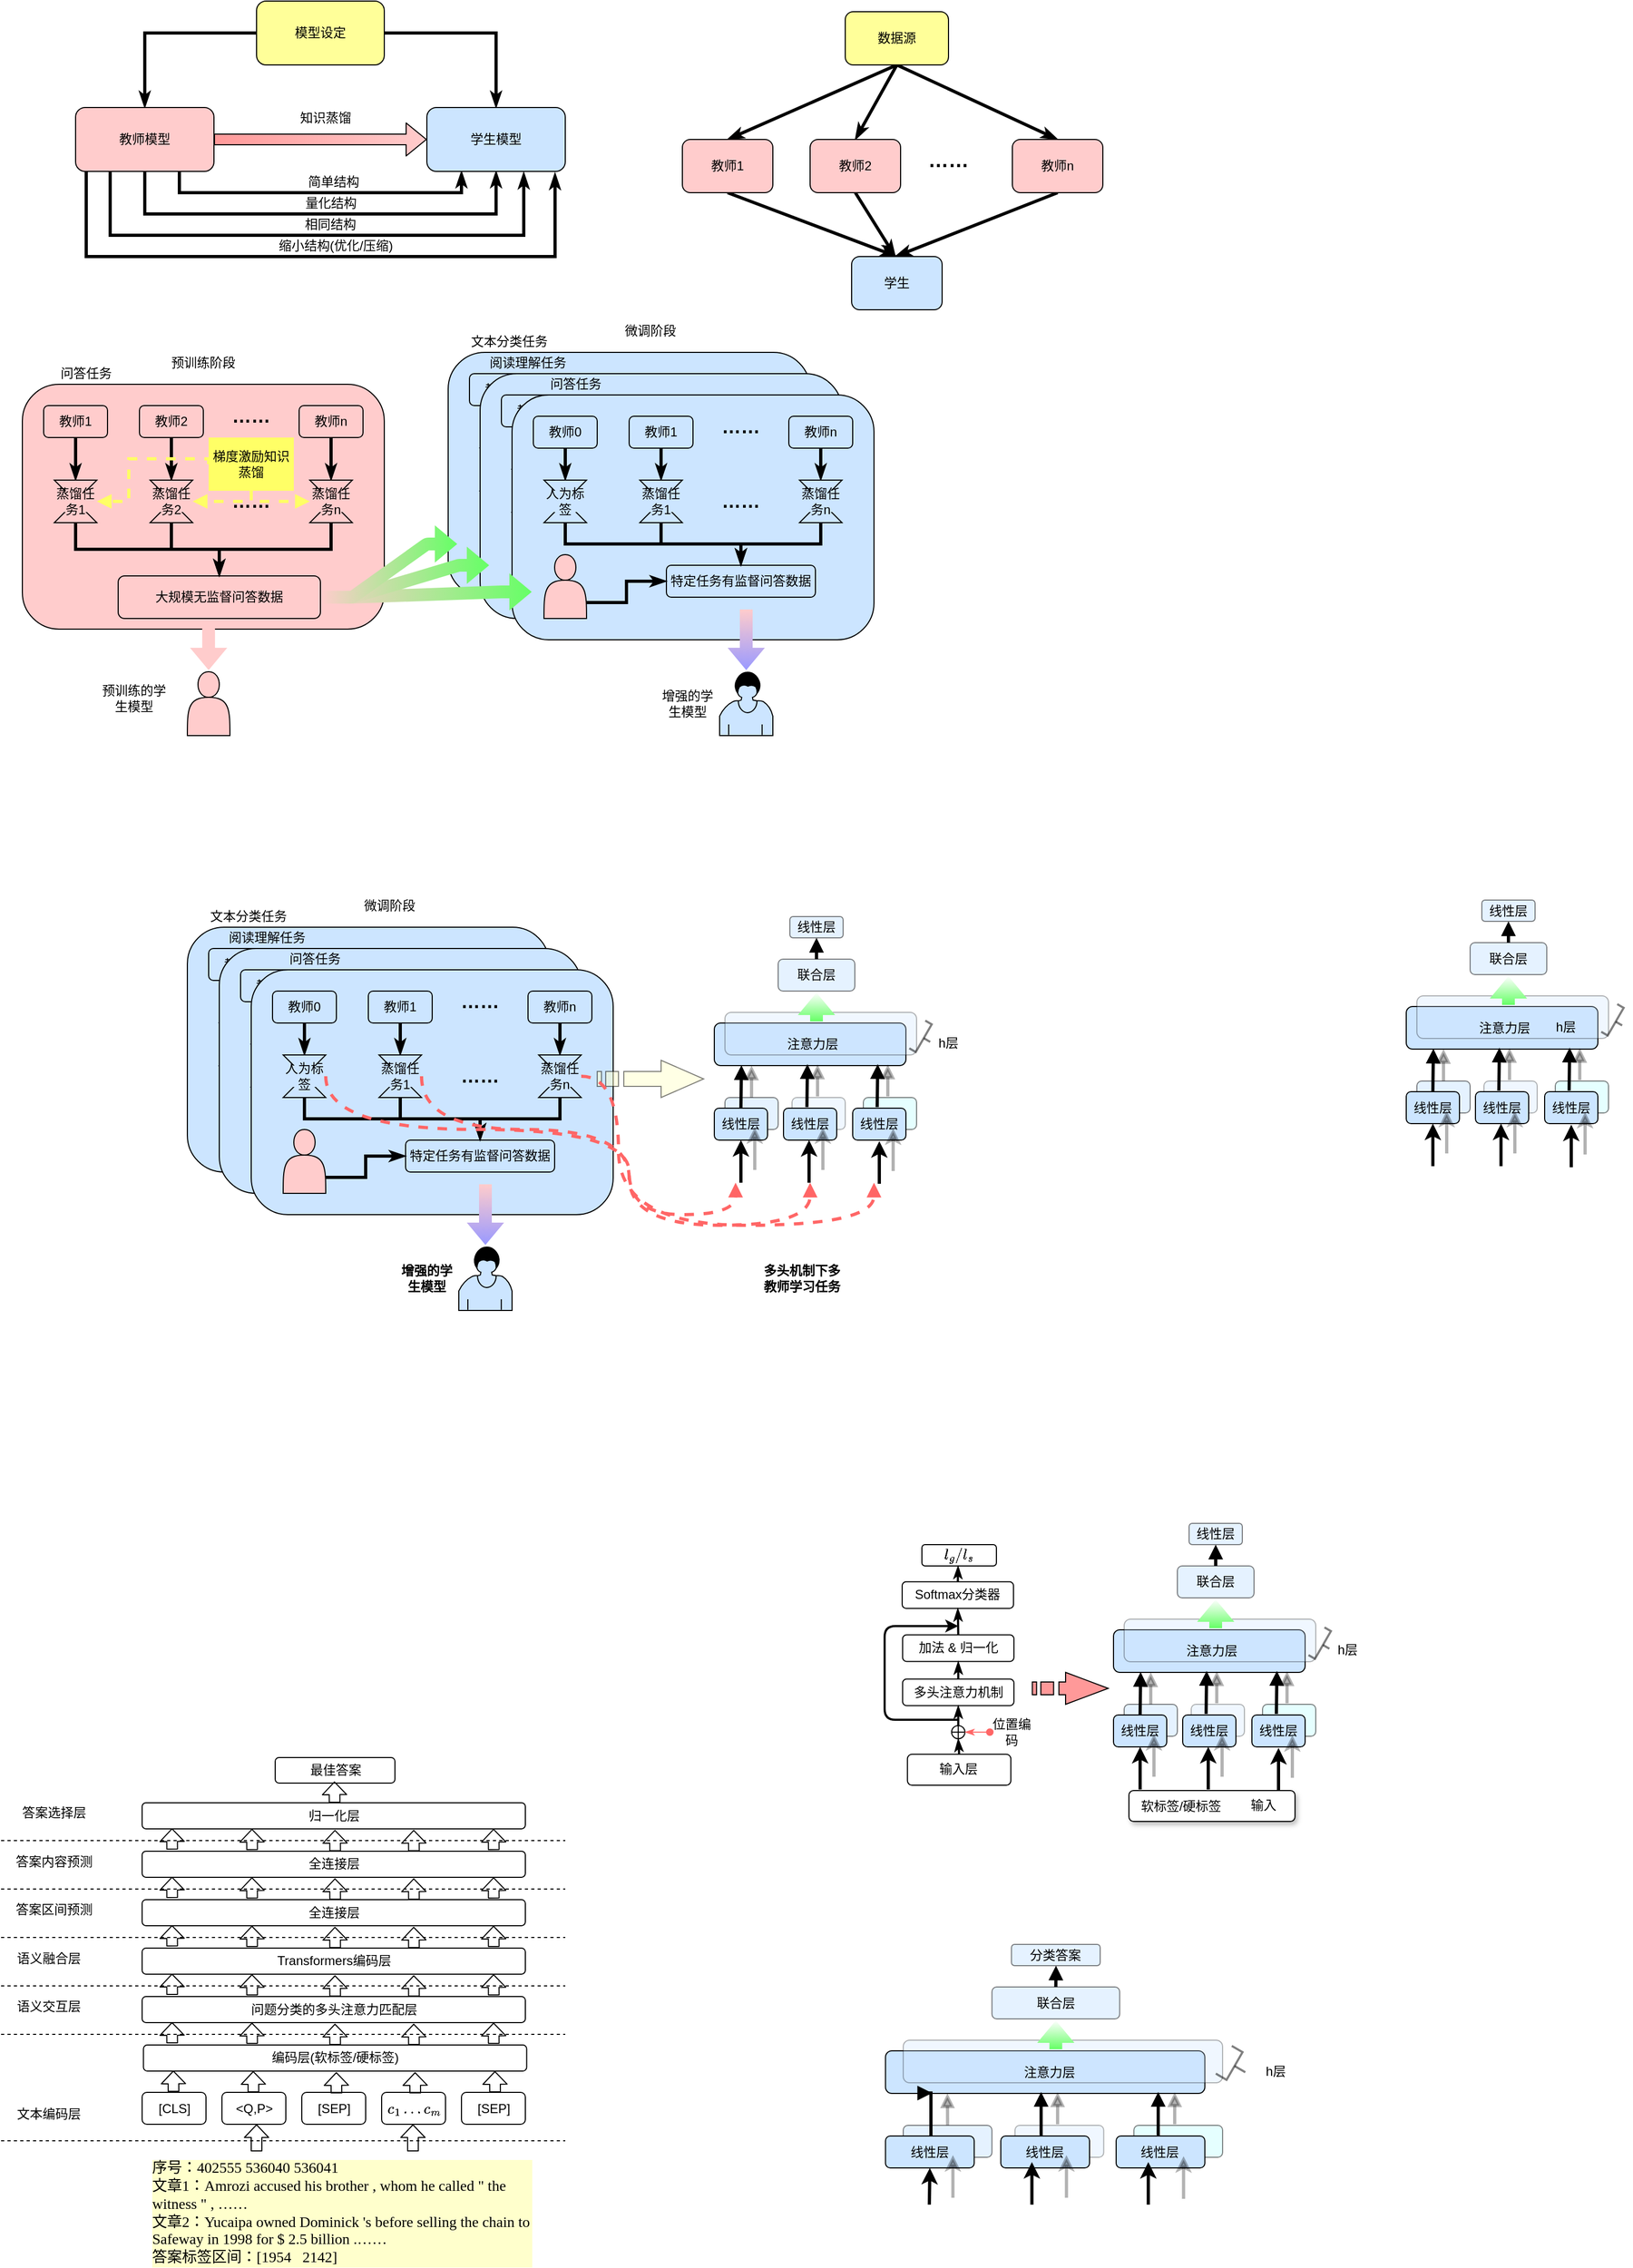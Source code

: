 <mxfile version="14.5.4" type="github">
  <diagram id="CCF14BdAKm4wxbj0LPr0" name="第 1 页">
    <mxGraphModel dx="1422" dy="804" grid="1" gridSize="10" guides="1" tooltips="1" connect="1" arrows="1" fold="1" page="1" pageScale="1" pageWidth="850" pageHeight="1100" math="1" shadow="0">
      <root>
        <mxCell id="0" />
        <mxCell id="1" parent="0" />
        <mxCell id="8ke9ZFfww00_l3hyBuJy-102" value="" style="rounded=1;whiteSpace=wrap;html=1;shadow=1;" parent="1" vertex="1">
          <mxGeometry x="1109.5" y="1701" width="156" height="29" as="geometry" />
        </mxCell>
        <mxCell id="P4LfsCkp0AAmiIVGXh1K-233" value="" style="rounded=1;whiteSpace=wrap;html=1;gradientColor=none;fillColor=#CCFFFF;opacity=50;" parent="1" vertex="1">
          <mxGeometry x="860" y="1050" width="50" height="30" as="geometry" />
        </mxCell>
        <mxCell id="P4LfsCkp0AAmiIVGXh1K-232" value="" style="rounded=1;whiteSpace=wrap;html=1;gradientColor=none;fillColor=#CCE5FF;opacity=30;" parent="1" vertex="1">
          <mxGeometry x="793" y="1050" width="50" height="30" as="geometry" />
        </mxCell>
        <mxCell id="P4LfsCkp0AAmiIVGXh1K-249" style="edgeStyle=elbowEdgeStyle;rounded=0;orthogonalLoop=1;jettySize=auto;html=1;exitX=0.5;exitY=0;exitDx=0;exitDy=0;endArrow=block;endFill=1;strokeColor=#000000;strokeWidth=3;fillColor=#ffffff;gradientColor=#66FF66;opacity=30;" parent="1" source="P4LfsCkp0AAmiIVGXh1K-231" edge="1">
          <mxGeometry relative="1" as="geometry">
            <mxPoint x="755" y="1020" as="targetPoint" />
          </mxGeometry>
        </mxCell>
        <mxCell id="P4LfsCkp0AAmiIVGXh1K-231" value="" style="rounded=1;whiteSpace=wrap;html=1;gradientColor=none;fillColor=#CCE5FF;opacity=50;" parent="1" vertex="1">
          <mxGeometry x="730" y="1050" width="50" height="30" as="geometry" />
        </mxCell>
        <mxCell id="P4LfsCkp0AAmiIVGXh1K-60" value="" style="rounded=1;whiteSpace=wrap;html=1;gradientColor=none;fillColor=#FFCCCC;" parent="1" vertex="1">
          <mxGeometry x="70" y="380" width="340" height="230" as="geometry" />
        </mxCell>
        <mxCell id="P4LfsCkp0AAmiIVGXh1K-5" style="edgeStyle=orthogonalEdgeStyle;rounded=0;orthogonalLoop=1;jettySize=auto;html=1;exitX=0;exitY=0.5;exitDx=0;exitDy=0;entryX=0.5;entryY=0;entryDx=0;entryDy=0;strokeWidth=3;endArrow=classicThin;endFill=1;" parent="1" source="P4LfsCkp0AAmiIVGXh1K-1" target="P4LfsCkp0AAmiIVGXh1K-2" edge="1">
          <mxGeometry relative="1" as="geometry" />
        </mxCell>
        <mxCell id="P4LfsCkp0AAmiIVGXh1K-6" style="edgeStyle=orthogonalEdgeStyle;rounded=0;orthogonalLoop=1;jettySize=auto;html=1;exitX=1;exitY=0.5;exitDx=0;exitDy=0;entryX=0.5;entryY=0;entryDx=0;entryDy=0;strokeWidth=3;endArrow=classicThin;endFill=1;" parent="1" source="P4LfsCkp0AAmiIVGXh1K-1" target="P4LfsCkp0AAmiIVGXh1K-3" edge="1">
          <mxGeometry relative="1" as="geometry" />
        </mxCell>
        <mxCell id="P4LfsCkp0AAmiIVGXh1K-1" value="模型设定" style="rounded=1;whiteSpace=wrap;html=1;fillColor=#FFFF99;" parent="1" vertex="1">
          <mxGeometry x="290" y="20" width="120" height="60" as="geometry" />
        </mxCell>
        <mxCell id="P4LfsCkp0AAmiIVGXh1K-7" style="edgeStyle=orthogonalEdgeStyle;rounded=0;orthogonalLoop=1;jettySize=auto;html=1;exitX=0.75;exitY=1;exitDx=0;exitDy=0;entryX=0.25;entryY=1;entryDx=0;entryDy=0;strokeWidth=3;endArrow=classicThin;endFill=1;" parent="1" source="P4LfsCkp0AAmiIVGXh1K-2" target="P4LfsCkp0AAmiIVGXh1K-3" edge="1">
          <mxGeometry relative="1" as="geometry" />
        </mxCell>
        <mxCell id="P4LfsCkp0AAmiIVGXh1K-8" style="edgeStyle=orthogonalEdgeStyle;rounded=0;orthogonalLoop=1;jettySize=auto;html=1;exitX=0.5;exitY=1;exitDx=0;exitDy=0;entryX=0.5;entryY=1;entryDx=0;entryDy=0;strokeWidth=3;endArrow=classicThin;endFill=1;" parent="1" source="P4LfsCkp0AAmiIVGXh1K-2" target="P4LfsCkp0AAmiIVGXh1K-3" edge="1">
          <mxGeometry relative="1" as="geometry">
            <Array as="points">
              <mxPoint x="190" y="220" />
              <mxPoint x="510" y="220" />
            </Array>
          </mxGeometry>
        </mxCell>
        <mxCell id="P4LfsCkp0AAmiIVGXh1K-9" style="edgeStyle=orthogonalEdgeStyle;rounded=0;orthogonalLoop=1;jettySize=auto;html=1;exitX=0.25;exitY=1;exitDx=0;exitDy=0;entryX=0.7;entryY=1.017;entryDx=0;entryDy=0;entryPerimeter=0;strokeWidth=3;endArrow=classicThin;endFill=1;" parent="1" source="P4LfsCkp0AAmiIVGXh1K-2" target="P4LfsCkp0AAmiIVGXh1K-3" edge="1">
          <mxGeometry relative="1" as="geometry">
            <Array as="points">
              <mxPoint x="153" y="240" />
              <mxPoint x="541" y="240" />
            </Array>
          </mxGeometry>
        </mxCell>
        <mxCell id="P4LfsCkp0AAmiIVGXh1K-10" style="edgeStyle=orthogonalEdgeStyle;rounded=0;orthogonalLoop=1;jettySize=auto;html=1;entryX=0.926;entryY=1.028;entryDx=0;entryDy=0;entryPerimeter=0;strokeWidth=3;endArrow=classicThin;endFill=1;" parent="1" target="P4LfsCkp0AAmiIVGXh1K-3" edge="1">
          <mxGeometry relative="1" as="geometry">
            <mxPoint x="130" y="180" as="sourcePoint" />
            <mxPoint x="570" y="170" as="targetPoint" />
            <Array as="points">
              <mxPoint x="130" y="260" />
              <mxPoint x="570" y="260" />
            </Array>
          </mxGeometry>
        </mxCell>
        <mxCell id="P4LfsCkp0AAmiIVGXh1K-2" value="教师模型" style="rounded=1;whiteSpace=wrap;html=1;fillColor=#FFCCCC;" parent="1" vertex="1">
          <mxGeometry x="120" y="120" width="130" height="60" as="geometry" />
        </mxCell>
        <mxCell id="P4LfsCkp0AAmiIVGXh1K-3" value="学生模型" style="rounded=1;whiteSpace=wrap;html=1;fillColor=#CCE5FF;" parent="1" vertex="1">
          <mxGeometry x="450" y="120" width="130" height="60" as="geometry" />
        </mxCell>
        <mxCell id="P4LfsCkp0AAmiIVGXh1K-4" value="" style="shape=flexArrow;endArrow=classic;html=1;exitX=1;exitY=0.5;exitDx=0;exitDy=0;entryX=0;entryY=0.5;entryDx=0;entryDy=0;fillColor=#FFCCCC;gradientColor=#FF9999;gradientDirection=west;" parent="1" source="P4LfsCkp0AAmiIVGXh1K-2" target="P4LfsCkp0AAmiIVGXh1K-3" edge="1">
          <mxGeometry width="50" height="50" relative="1" as="geometry">
            <mxPoint x="250" y="170" as="sourcePoint" />
            <mxPoint x="300" y="120" as="targetPoint" />
          </mxGeometry>
        </mxCell>
        <mxCell id="P4LfsCkp0AAmiIVGXh1K-11" value="知识蒸馏" style="text;html=1;strokeColor=none;fillColor=none;align=center;verticalAlign=middle;whiteSpace=wrap;rounded=0;" parent="1" vertex="1">
          <mxGeometry x="330" y="120" width="50" height="20" as="geometry" />
        </mxCell>
        <mxCell id="P4LfsCkp0AAmiIVGXh1K-12" value="简单结构" style="text;html=1;strokeColor=none;fillColor=none;align=center;verticalAlign=middle;whiteSpace=wrap;rounded=0;" parent="1" vertex="1">
          <mxGeometry x="335" y="180" width="55" height="20" as="geometry" />
        </mxCell>
        <mxCell id="P4LfsCkp0AAmiIVGXh1K-15" value="量化结构" style="text;html=1;strokeColor=none;fillColor=none;align=center;verticalAlign=middle;whiteSpace=wrap;rounded=0;" parent="1" vertex="1">
          <mxGeometry x="335" y="200" width="50" height="20" as="geometry" />
        </mxCell>
        <mxCell id="P4LfsCkp0AAmiIVGXh1K-16" value="相同结构" style="text;html=1;strokeColor=none;fillColor=none;align=center;verticalAlign=middle;whiteSpace=wrap;rounded=0;" parent="1" vertex="1">
          <mxGeometry x="332.5" y="220" width="52.5" height="20" as="geometry" />
        </mxCell>
        <mxCell id="P4LfsCkp0AAmiIVGXh1K-19" value="缩小结构(优化/压缩)" style="text;html=1;strokeColor=none;fillColor=none;align=center;verticalAlign=middle;whiteSpace=wrap;rounded=0;" parent="1" vertex="1">
          <mxGeometry x="297.5" y="240" width="132.5" height="20" as="geometry" />
        </mxCell>
        <mxCell id="P4LfsCkp0AAmiIVGXh1K-25" style="rounded=0;orthogonalLoop=1;jettySize=auto;html=1;exitX=0.5;exitY=1;exitDx=0;exitDy=0;entryX=0.5;entryY=0;entryDx=0;entryDy=0;endArrow=classicThin;endFill=1;strokeWidth=3;fillColor=#FFCCCC;gradientColor=#FF9999;" parent="1" source="P4LfsCkp0AAmiIVGXh1K-20" target="P4LfsCkp0AAmiIVGXh1K-21" edge="1">
          <mxGeometry relative="1" as="geometry" />
        </mxCell>
        <mxCell id="P4LfsCkp0AAmiIVGXh1K-26" style="edgeStyle=none;rounded=0;orthogonalLoop=1;jettySize=auto;html=1;exitX=0.5;exitY=1;exitDx=0;exitDy=0;entryX=0.5;entryY=0;entryDx=0;entryDy=0;endArrow=classicThin;endFill=1;strokeWidth=3;fillColor=#FFCCCC;gradientColor=#FF9999;" parent="1" source="P4LfsCkp0AAmiIVGXh1K-20" target="P4LfsCkp0AAmiIVGXh1K-22" edge="1">
          <mxGeometry relative="1" as="geometry" />
        </mxCell>
        <mxCell id="P4LfsCkp0AAmiIVGXh1K-27" style="edgeStyle=none;rounded=0;orthogonalLoop=1;jettySize=auto;html=1;exitX=0.5;exitY=1;exitDx=0;exitDy=0;entryX=0.5;entryY=0;entryDx=0;entryDy=0;endArrow=classicThin;endFill=1;strokeWidth=3;fillColor=#FFCCCC;gradientColor=#FF9999;" parent="1" source="P4LfsCkp0AAmiIVGXh1K-20" target="P4LfsCkp0AAmiIVGXh1K-23" edge="1">
          <mxGeometry relative="1" as="geometry" />
        </mxCell>
        <mxCell id="P4LfsCkp0AAmiIVGXh1K-20" value="数据源" style="rounded=1;whiteSpace=wrap;html=1;fillColor=#FFFF99;gradientColor=none;" parent="1" vertex="1">
          <mxGeometry x="843" y="30" width="97" height="50" as="geometry" />
        </mxCell>
        <mxCell id="P4LfsCkp0AAmiIVGXh1K-29" style="edgeStyle=none;rounded=0;orthogonalLoop=1;jettySize=auto;html=1;exitX=0.5;exitY=1;exitDx=0;exitDy=0;entryX=0.5;entryY=0;entryDx=0;entryDy=0;endArrow=classicThin;endFill=1;strokeWidth=3;fillColor=#FFCCCC;gradientColor=#FF9999;" parent="1" source="P4LfsCkp0AAmiIVGXh1K-21" target="P4LfsCkp0AAmiIVGXh1K-24" edge="1">
          <mxGeometry relative="1" as="geometry" />
        </mxCell>
        <mxCell id="P4LfsCkp0AAmiIVGXh1K-21" value="教师1&lt;span style=&quot;color: rgba(0 , 0 , 0 , 0) ; font-family: monospace ; font-size: 0px&quot;&gt;%3CmxGraphModel%3E%3Croot%3E%3CmxCell%20id%3D%220%22%2F%3E%3CmxCell%20id%3D%221%22%20parent%3D%220%22%2F%3E%3CmxCell%20id%3D%222%22%20value%3D%22%E7%9B%B8%E5%90%8C%E7%BB%93%E6%9E%84%22%20style%3D%22text%3Bhtml%3D1%3BstrokeColor%3Dnone%3BfillColor%3Dnone%3Balign%3Dcenter%3BverticalAlign%3Dmiddle%3BwhiteSpace%3Dwrap%3Brounded%3D0%3B%22%20vertex%3D%221%22%20parent%3D%221%22%3E%3CmxGeometry%20x%3D%22367.5%22%20y%3D%22380%22%20width%3D%2252.5%22%20height%3D%2220%22%20as%3D%22geometry%22%2F%3E%3C%2FmxCell%3E%3C%2Froot%3E%3C%2FmxGraphModel%3E&lt;/span&gt;" style="rounded=1;whiteSpace=wrap;html=1;gradientColor=none;fillColor=#FFCCCC;" parent="1" vertex="1">
          <mxGeometry x="690" y="150" width="85" height="50" as="geometry" />
        </mxCell>
        <mxCell id="P4LfsCkp0AAmiIVGXh1K-30" style="edgeStyle=none;rounded=0;orthogonalLoop=1;jettySize=auto;html=1;exitX=0.5;exitY=1;exitDx=0;exitDy=0;endArrow=classicThin;endFill=1;strokeWidth=3;fillColor=#FFCCCC;gradientColor=#FF9999;" parent="1" source="P4LfsCkp0AAmiIVGXh1K-22" edge="1">
          <mxGeometry relative="1" as="geometry">
            <mxPoint x="890" y="260" as="targetPoint" />
          </mxGeometry>
        </mxCell>
        <mxCell id="P4LfsCkp0AAmiIVGXh1K-22" value="教师2&lt;span style=&quot;color: rgba(0 , 0 , 0 , 0) ; font-family: monospace ; font-size: 0px&quot;&gt;%3CmxGraphModel%3E%3Croot%3E%3CmxCell%20id%3D%220%22%2F%3E%3CmxCell%20id%3D%221%22%20parent%3D%220%22%2F%3E%3CmxCell%20id%3D%222%22%20value%3D%22%E7%9B%B8%E5%90%8C%E7%BB%93%E6%9E%84%22%20style%3D%22text%3Bhtml%3D1%3BstrokeColor%3Dnone%3BfillColor%3Dnone%3Balign%3Dcenter%3BverticalAlign%3Dmiddle%3BwhiteSpace%3Dwrap%3Brounded%3D0%3B%22%20vertex%3D%221%22%20parent%3D%221%22%3E%3CmxGeometry%20x%3D%22367.5%22%20y%3D%22380%22%20width%3D%2252.5%22%20height%3D%2220%22%20as%3D%22geometry%22%2F%3E%3C%2FmxCell%3E%3C%2Froot%3E%3C%2FmxGraphModel%32&lt;/span&gt;" style="rounded=1;whiteSpace=wrap;html=1;gradientColor=none;fillColor=#FFCCCC;" parent="1" vertex="1">
          <mxGeometry x="810" y="150" width="85" height="50" as="geometry" />
        </mxCell>
        <mxCell id="P4LfsCkp0AAmiIVGXh1K-31" style="edgeStyle=none;rounded=0;orthogonalLoop=1;jettySize=auto;html=1;exitX=0.5;exitY=1;exitDx=0;exitDy=0;endArrow=classicThin;endFill=1;strokeWidth=3;fillColor=#FFCCCC;gradientColor=#FF9999;" parent="1" source="P4LfsCkp0AAmiIVGXh1K-23" edge="1">
          <mxGeometry relative="1" as="geometry">
            <mxPoint x="890" y="260" as="targetPoint" />
          </mxGeometry>
        </mxCell>
        <mxCell id="P4LfsCkp0AAmiIVGXh1K-23" value="教师n&lt;span style=&quot;color: rgba(0 , 0 , 0 , 0) ; font-family: monospace ; font-size: 0px&quot;&gt;%3CmxGraphModel%3E%3Croot%3E%3CmxCell%20id%3D%220%22%2F%3E%3CmxCell%20id%3D%221%22%20parent%3D%220%22%2F%3E%3CmxCell%20id%3D%222%22%20value%3D%22%E7%9B%B8%E5%90%8C%E7%BB%93%E6%9E%84%22%20style%3D%22text%3Bhtml%3D1%3BstrokeColor%3Dnone%3BfillColor%3Dnone%3Balign%3Dcenter%3BverticalAlign%3Dmiddle%3BwhiteSpace%3Dwrap%3Brounded%3D0%3B%22%20vertex%3D%221%22%20parent%3D%221%22%3E%3CmxGeometry%20x%3D%22367.5%22%20y%3D%22380%22%20width%3D%2252.5%22%20height%3D%2220%22%20as%3D%22geometry%22%2F%3E%3C%2FmxCell%3E%3C%2Froot%3E%3C%2FmxGraphModel%3E&lt;/span&gt;" style="rounded=1;whiteSpace=wrap;html=1;gradientColor=none;fillColor=#FFCCCC;" parent="1" vertex="1">
          <mxGeometry x="1000" y="150" width="85" height="50" as="geometry" />
        </mxCell>
        <mxCell id="P4LfsCkp0AAmiIVGXh1K-24" value="学生" style="rounded=1;whiteSpace=wrap;html=1;gradientColor=none;fillColor=#CCE5FF;" parent="1" vertex="1">
          <mxGeometry x="849" y="260" width="85" height="50" as="geometry" />
        </mxCell>
        <mxCell id="P4LfsCkp0AAmiIVGXh1K-28" value="&lt;b&gt;&lt;font style=&quot;font-size: 19px&quot;&gt;……&lt;/font&gt;&lt;/b&gt;" style="text;html=1;strokeColor=none;fillColor=none;align=center;verticalAlign=middle;whiteSpace=wrap;rounded=0;" parent="1" vertex="1">
          <mxGeometry x="920" y="160" width="40" height="20" as="geometry" />
        </mxCell>
        <mxCell id="P4LfsCkp0AAmiIVGXh1K-120" style="edgeStyle=none;rounded=0;orthogonalLoop=1;jettySize=auto;html=1;exitX=0.5;exitY=1;exitDx=0;exitDy=0;entryX=0.5;entryY=0;entryDx=0;entryDy=0;endArrow=classicThin;endFill=1;strokeWidth=3;fillColor=#FFCCCC;gradientColor=#FF9999;" parent="1" source="P4LfsCkp0AAmiIVGXh1K-32" target="P4LfsCkp0AAmiIVGXh1K-35" edge="1">
          <mxGeometry relative="1" as="geometry" />
        </mxCell>
        <mxCell id="P4LfsCkp0AAmiIVGXh1K-32" value="教师1" style="rounded=1;whiteSpace=wrap;html=1;gradientColor=none;fillColor=#FFCCCC;" parent="1" vertex="1">
          <mxGeometry x="90" y="400" width="60" height="30" as="geometry" />
        </mxCell>
        <mxCell id="P4LfsCkp0AAmiIVGXh1K-124" style="edgeStyle=orthogonalEdgeStyle;rounded=0;orthogonalLoop=1;jettySize=auto;html=1;exitX=0.5;exitY=1;exitDx=0;exitDy=0;entryX=0.5;entryY=0;entryDx=0;entryDy=0;endArrow=classicThin;endFill=1;strokeWidth=3;fillColor=#FFCCCC;gradientColor=#FF9999;" parent="1" source="P4LfsCkp0AAmiIVGXh1K-35" target="P4LfsCkp0AAmiIVGXh1K-36" edge="1">
          <mxGeometry relative="1" as="geometry" />
        </mxCell>
        <mxCell id="P4LfsCkp0AAmiIVGXh1K-35" value="" style="shape=collate;whiteSpace=wrap;html=1;gradientColor=none;fillColor=#FFCCCC;" parent="1" vertex="1">
          <mxGeometry x="100" y="470" width="40" height="40" as="geometry" />
        </mxCell>
        <mxCell id="P4LfsCkp0AAmiIVGXh1K-36" value="大规模无监督问答数据" style="rounded=1;whiteSpace=wrap;html=1;gradientColor=none;fillColor=#FFCCCC;" parent="1" vertex="1">
          <mxGeometry x="160" y="560" width="190" height="40" as="geometry" />
        </mxCell>
        <mxCell id="P4LfsCkp0AAmiIVGXh1K-121" style="edgeStyle=none;rounded=0;orthogonalLoop=1;jettySize=auto;html=1;exitX=0.5;exitY=1;exitDx=0;exitDy=0;entryX=0.5;entryY=0;entryDx=0;entryDy=0;endArrow=classicThin;endFill=1;strokeWidth=3;fillColor=#FFCCCC;gradientColor=#FF9999;" parent="1" source="P4LfsCkp0AAmiIVGXh1K-37" target="P4LfsCkp0AAmiIVGXh1K-38" edge="1">
          <mxGeometry relative="1" as="geometry" />
        </mxCell>
        <mxCell id="P4LfsCkp0AAmiIVGXh1K-37" value="教师2" style="rounded=1;whiteSpace=wrap;html=1;gradientColor=none;fillColor=#FFCCCC;" parent="1" vertex="1">
          <mxGeometry x="180" y="400" width="60" height="30" as="geometry" />
        </mxCell>
        <mxCell id="P4LfsCkp0AAmiIVGXh1K-126" style="edgeStyle=orthogonalEdgeStyle;rounded=0;orthogonalLoop=1;jettySize=auto;html=1;exitX=0.5;exitY=1;exitDx=0;exitDy=0;entryX=0.5;entryY=0;entryDx=0;entryDy=0;endArrow=classicThin;endFill=1;strokeWidth=3;fillColor=#FFCCCC;gradientColor=#FF9999;" parent="1" source="P4LfsCkp0AAmiIVGXh1K-38" target="P4LfsCkp0AAmiIVGXh1K-36" edge="1">
          <mxGeometry relative="1" as="geometry" />
        </mxCell>
        <mxCell id="P4LfsCkp0AAmiIVGXh1K-38" value="" style="shape=collate;whiteSpace=wrap;html=1;gradientColor=none;fillColor=#FFCCCC;" parent="1" vertex="1">
          <mxGeometry x="190" y="470" width="40" height="40" as="geometry" />
        </mxCell>
        <mxCell id="P4LfsCkp0AAmiIVGXh1K-122" style="edgeStyle=none;rounded=0;orthogonalLoop=1;jettySize=auto;html=1;exitX=0.5;exitY=1;exitDx=0;exitDy=0;entryX=0.5;entryY=0;entryDx=0;entryDy=0;endArrow=classicThin;endFill=1;strokeWidth=3;fillColor=#FFCCCC;gradientColor=#FF9999;" parent="1" source="P4LfsCkp0AAmiIVGXh1K-39" target="P4LfsCkp0AAmiIVGXh1K-40" edge="1">
          <mxGeometry relative="1" as="geometry" />
        </mxCell>
        <mxCell id="P4LfsCkp0AAmiIVGXh1K-39" value="教师n" style="rounded=1;whiteSpace=wrap;html=1;gradientColor=none;fillColor=#FFCCCC;" parent="1" vertex="1">
          <mxGeometry x="330" y="400" width="60" height="30" as="geometry" />
        </mxCell>
        <mxCell id="P4LfsCkp0AAmiIVGXh1K-128" style="edgeStyle=orthogonalEdgeStyle;rounded=0;orthogonalLoop=1;jettySize=auto;html=1;exitX=0.5;exitY=1;exitDx=0;exitDy=0;entryX=0.5;entryY=0;entryDx=0;entryDy=0;endArrow=classicThin;endFill=1;strokeWidth=3;fillColor=#FFCCCC;gradientColor=#FF9999;" parent="1" source="P4LfsCkp0AAmiIVGXh1K-40" target="P4LfsCkp0AAmiIVGXh1K-36" edge="1">
          <mxGeometry relative="1" as="geometry" />
        </mxCell>
        <mxCell id="P4LfsCkp0AAmiIVGXh1K-40" value="" style="shape=collate;whiteSpace=wrap;html=1;gradientColor=none;fillColor=#FFCCCC;" parent="1" vertex="1">
          <mxGeometry x="340" y="470" width="40" height="40" as="geometry" />
        </mxCell>
        <mxCell id="P4LfsCkp0AAmiIVGXh1K-41" value="&lt;b&gt;&lt;font style=&quot;font-size: 18px&quot;&gt;……&lt;/font&gt;&lt;/b&gt;" style="text;html=1;strokeColor=none;align=center;verticalAlign=middle;whiteSpace=wrap;rounded=0;fillColor=#FFCCCC;" parent="1" vertex="1">
          <mxGeometry x="265" y="400" width="40" height="20" as="geometry" />
        </mxCell>
        <mxCell id="P4LfsCkp0AAmiIVGXh1K-42" value="" style="shape=actor;whiteSpace=wrap;html=1;gradientColor=none;fillColor=#FFCCCC;" parent="1" vertex="1">
          <mxGeometry x="225" y="650" width="40" height="60" as="geometry" />
        </mxCell>
        <mxCell id="P4LfsCkp0AAmiIVGXh1K-43" value="" style="shape=mxgraph.bpmn.user_task;html=1;outlineConnect=0;fillColor=#CCE5FF;gradientColor=none;" parent="1" vertex="1">
          <mxGeometry x="725" y="650" width="50" height="60" as="geometry" />
        </mxCell>
        <mxCell id="P4LfsCkp0AAmiIVGXh1K-44" value="蒸馏任务1" style="text;html=1;strokeColor=none;align=center;verticalAlign=middle;whiteSpace=wrap;rounded=0;fillColor=#FFCCCC;" parent="1" vertex="1">
          <mxGeometry x="100" y="480" width="40" height="20" as="geometry" />
        </mxCell>
        <mxCell id="P4LfsCkp0AAmiIVGXh1K-45" value="蒸馏任务2" style="text;html=1;strokeColor=none;align=center;verticalAlign=middle;whiteSpace=wrap;rounded=0;fillColor=#FFCCCC;" parent="1" vertex="1">
          <mxGeometry x="190" y="480" width="40" height="20" as="geometry" />
        </mxCell>
        <mxCell id="P4LfsCkp0AAmiIVGXh1K-46" value="蒸馏任务n" style="text;html=1;strokeColor=none;align=center;verticalAlign=middle;whiteSpace=wrap;rounded=0;fillColor=#FFCCCC;" parent="1" vertex="1">
          <mxGeometry x="340" y="480" width="40" height="20" as="geometry" />
        </mxCell>
        <mxCell id="P4LfsCkp0AAmiIVGXh1K-47" value="&lt;b&gt;&lt;font style=&quot;font-size: 18px&quot;&gt;……&lt;/font&gt;&lt;/b&gt;" style="text;html=1;strokeColor=none;align=center;verticalAlign=middle;whiteSpace=wrap;rounded=0;fillColor=#FFCCCC;" parent="1" vertex="1">
          <mxGeometry x="265" y="480" width="40" height="20" as="geometry" />
        </mxCell>
        <mxCell id="P4LfsCkp0AAmiIVGXh1K-62" value="" style="group" parent="1" vertex="1" connectable="0">
          <mxGeometry x="470" y="350" width="400" height="270" as="geometry" />
        </mxCell>
        <mxCell id="P4LfsCkp0AAmiIVGXh1K-61" value="" style="rounded=1;whiteSpace=wrap;html=1;fillColor=#CCE5FF;gradientColor=none;" parent="P4LfsCkp0AAmiIVGXh1K-62" vertex="1">
          <mxGeometry width="340" height="230" as="geometry" />
        </mxCell>
        <mxCell id="P4LfsCkp0AAmiIVGXh1K-48" value="教师1" style="rounded=1;whiteSpace=wrap;html=1;fillColor=#CCE5FF;gradientColor=none;" parent="P4LfsCkp0AAmiIVGXh1K-62" vertex="1">
          <mxGeometry x="20" y="20" width="60" height="30" as="geometry" />
        </mxCell>
        <mxCell id="P4LfsCkp0AAmiIVGXh1K-49" value="" style="shape=collate;whiteSpace=wrap;html=1;fillColor=#CCE5FF;gradientColor=none;" parent="P4LfsCkp0AAmiIVGXh1K-62" vertex="1">
          <mxGeometry x="30" y="90" width="40" height="40" as="geometry" />
        </mxCell>
        <mxCell id="P4LfsCkp0AAmiIVGXh1K-50" value="大规模无监督问答数据" style="rounded=1;whiteSpace=wrap;html=1;fillColor=#CCE5FF;gradientColor=none;" parent="P4LfsCkp0AAmiIVGXh1K-62" vertex="1">
          <mxGeometry x="70" y="170" width="210" height="50" as="geometry" />
        </mxCell>
        <mxCell id="P4LfsCkp0AAmiIVGXh1K-51" value="教师2" style="rounded=1;whiteSpace=wrap;html=1;fillColor=#CCE5FF;gradientColor=none;" parent="P4LfsCkp0AAmiIVGXh1K-62" vertex="1">
          <mxGeometry x="110" y="20" width="60" height="30" as="geometry" />
        </mxCell>
        <mxCell id="P4LfsCkp0AAmiIVGXh1K-52" value="" style="shape=collate;whiteSpace=wrap;html=1;fillColor=#CCE5FF;gradientColor=none;" parent="P4LfsCkp0AAmiIVGXh1K-62" vertex="1">
          <mxGeometry x="120" y="90" width="40" height="40" as="geometry" />
        </mxCell>
        <mxCell id="P4LfsCkp0AAmiIVGXh1K-53" value="教师n" style="rounded=1;whiteSpace=wrap;html=1;fillColor=#CCE5FF;gradientColor=none;" parent="P4LfsCkp0AAmiIVGXh1K-62" vertex="1">
          <mxGeometry x="260" y="20" width="60" height="30" as="geometry" />
        </mxCell>
        <mxCell id="P4LfsCkp0AAmiIVGXh1K-54" value="" style="shape=collate;whiteSpace=wrap;html=1;fillColor=#CCE5FF;gradientColor=none;" parent="P4LfsCkp0AAmiIVGXh1K-62" vertex="1">
          <mxGeometry x="270" y="90" width="40" height="40" as="geometry" />
        </mxCell>
        <mxCell id="P4LfsCkp0AAmiIVGXh1K-55" value="&lt;b&gt;&lt;font style=&quot;font-size: 18px&quot;&gt;……&lt;/font&gt;&lt;/b&gt;" style="text;html=1;strokeColor=none;fillColor=none;align=center;verticalAlign=middle;whiteSpace=wrap;rounded=0;" parent="P4LfsCkp0AAmiIVGXh1K-62" vertex="1">
          <mxGeometry x="195" y="20" width="40" height="20" as="geometry" />
        </mxCell>
        <mxCell id="P4LfsCkp0AAmiIVGXh1K-56" value="蒸馏任务1" style="text;html=1;strokeColor=none;fillColor=none;align=center;verticalAlign=middle;whiteSpace=wrap;rounded=0;" parent="P4LfsCkp0AAmiIVGXh1K-62" vertex="1">
          <mxGeometry x="30" y="100" width="40" height="20" as="geometry" />
        </mxCell>
        <mxCell id="P4LfsCkp0AAmiIVGXh1K-57" value="蒸馏任务2" style="text;html=1;strokeColor=none;fillColor=none;align=center;verticalAlign=middle;whiteSpace=wrap;rounded=0;" parent="P4LfsCkp0AAmiIVGXh1K-62" vertex="1">
          <mxGeometry x="120" y="100" width="40" height="20" as="geometry" />
        </mxCell>
        <mxCell id="P4LfsCkp0AAmiIVGXh1K-58" value="蒸馏任务n" style="text;html=1;strokeColor=none;fillColor=none;align=center;verticalAlign=middle;whiteSpace=wrap;rounded=0;" parent="P4LfsCkp0AAmiIVGXh1K-62" vertex="1">
          <mxGeometry x="270" y="100" width="40" height="20" as="geometry" />
        </mxCell>
        <mxCell id="P4LfsCkp0AAmiIVGXh1K-59" value="&lt;b&gt;&lt;font style=&quot;font-size: 18px&quot;&gt;……&lt;/font&gt;&lt;/b&gt;" style="text;html=1;strokeColor=none;fillColor=none;align=center;verticalAlign=middle;whiteSpace=wrap;rounded=0;" parent="P4LfsCkp0AAmiIVGXh1K-62" vertex="1">
          <mxGeometry x="195" y="100" width="40" height="20" as="geometry" />
        </mxCell>
        <mxCell id="P4LfsCkp0AAmiIVGXh1K-92" value="" style="group;" parent="P4LfsCkp0AAmiIVGXh1K-62" vertex="1" connectable="0">
          <mxGeometry x="30" y="20" width="370" height="250" as="geometry" />
        </mxCell>
        <mxCell id="P4LfsCkp0AAmiIVGXh1K-93" value="" style="rounded=1;whiteSpace=wrap;html=1;fillColor=#CCE5FF;gradientColor=none;" parent="P4LfsCkp0AAmiIVGXh1K-92" vertex="1">
          <mxGeometry width="340" height="230" as="geometry" />
        </mxCell>
        <mxCell id="P4LfsCkp0AAmiIVGXh1K-94" value="教师1" style="rounded=1;whiteSpace=wrap;html=1;fillColor=#CCE5FF;gradientColor=none;" parent="P4LfsCkp0AAmiIVGXh1K-92" vertex="1">
          <mxGeometry x="20" y="20" width="60" height="30" as="geometry" />
        </mxCell>
        <mxCell id="P4LfsCkp0AAmiIVGXh1K-95" value="" style="shape=collate;whiteSpace=wrap;html=1;fillColor=#CCE5FF;gradientColor=none;" parent="P4LfsCkp0AAmiIVGXh1K-92" vertex="1">
          <mxGeometry x="30" y="90" width="40" height="40" as="geometry" />
        </mxCell>
        <mxCell id="P4LfsCkp0AAmiIVGXh1K-96" value="大规模无监督问答数据" style="rounded=1;whiteSpace=wrap;html=1;fillColor=#CCE5FF;gradientColor=none;" parent="P4LfsCkp0AAmiIVGXh1K-92" vertex="1">
          <mxGeometry x="70" y="170" width="210" height="50" as="geometry" />
        </mxCell>
        <mxCell id="P4LfsCkp0AAmiIVGXh1K-97" value="教师2" style="rounded=1;whiteSpace=wrap;html=1;fillColor=#CCE5FF;gradientColor=none;" parent="P4LfsCkp0AAmiIVGXh1K-92" vertex="1">
          <mxGeometry x="110" y="20" width="60" height="30" as="geometry" />
        </mxCell>
        <mxCell id="P4LfsCkp0AAmiIVGXh1K-98" value="" style="shape=collate;whiteSpace=wrap;html=1;fillColor=#CCE5FF;gradientColor=none;" parent="P4LfsCkp0AAmiIVGXh1K-92" vertex="1">
          <mxGeometry x="120" y="90" width="40" height="40" as="geometry" />
        </mxCell>
        <mxCell id="P4LfsCkp0AAmiIVGXh1K-99" value="教师n" style="rounded=1;whiteSpace=wrap;html=1;fillColor=#CCE5FF;gradientColor=none;" parent="P4LfsCkp0AAmiIVGXh1K-92" vertex="1">
          <mxGeometry x="260" y="20" width="60" height="30" as="geometry" />
        </mxCell>
        <mxCell id="P4LfsCkp0AAmiIVGXh1K-100" value="" style="shape=collate;whiteSpace=wrap;html=1;fillColor=#CCE5FF;gradientColor=none;" parent="P4LfsCkp0AAmiIVGXh1K-92" vertex="1">
          <mxGeometry x="270" y="90" width="40" height="40" as="geometry" />
        </mxCell>
        <mxCell id="P4LfsCkp0AAmiIVGXh1K-101" value="&lt;b&gt;&lt;font style=&quot;font-size: 18px&quot;&gt;……&lt;/font&gt;&lt;/b&gt;" style="text;html=1;strokeColor=none;fillColor=none;align=center;verticalAlign=middle;whiteSpace=wrap;rounded=0;" parent="P4LfsCkp0AAmiIVGXh1K-92" vertex="1">
          <mxGeometry x="195" y="20" width="40" height="20" as="geometry" />
        </mxCell>
        <mxCell id="P4LfsCkp0AAmiIVGXh1K-102" value="蒸馏任务1" style="text;html=1;strokeColor=none;fillColor=none;align=center;verticalAlign=middle;whiteSpace=wrap;rounded=0;" parent="P4LfsCkp0AAmiIVGXh1K-92" vertex="1">
          <mxGeometry x="30" y="100" width="40" height="20" as="geometry" />
        </mxCell>
        <mxCell id="P4LfsCkp0AAmiIVGXh1K-103" value="蒸馏任务2" style="text;html=1;strokeColor=none;fillColor=none;align=center;verticalAlign=middle;whiteSpace=wrap;rounded=0;" parent="P4LfsCkp0AAmiIVGXh1K-92" vertex="1">
          <mxGeometry x="120" y="100" width="40" height="20" as="geometry" />
        </mxCell>
        <mxCell id="P4LfsCkp0AAmiIVGXh1K-104" value="蒸馏任务n" style="text;html=1;strokeColor=none;fillColor=none;align=center;verticalAlign=middle;whiteSpace=wrap;rounded=0;" parent="P4LfsCkp0AAmiIVGXh1K-92" vertex="1">
          <mxGeometry x="270" y="100" width="40" height="20" as="geometry" />
        </mxCell>
        <mxCell id="P4LfsCkp0AAmiIVGXh1K-105" value="&lt;b&gt;&lt;font style=&quot;font-size: 18px&quot;&gt;……&lt;/font&gt;&lt;/b&gt;" style="text;html=1;strokeColor=none;fillColor=none;align=center;verticalAlign=middle;whiteSpace=wrap;rounded=0;" parent="P4LfsCkp0AAmiIVGXh1K-92" vertex="1">
          <mxGeometry x="195" y="100" width="40" height="20" as="geometry" />
        </mxCell>
        <mxCell id="P4LfsCkp0AAmiIVGXh1K-106" value="" style="group" parent="P4LfsCkp0AAmiIVGXh1K-92" vertex="1" connectable="0">
          <mxGeometry x="30" y="20" width="340" height="230" as="geometry" />
        </mxCell>
        <mxCell id="P4LfsCkp0AAmiIVGXh1K-107" value="" style="rounded=1;whiteSpace=wrap;html=1;fillColor=#CCE5FF;gradientColor=none;" parent="P4LfsCkp0AAmiIVGXh1K-106" vertex="1">
          <mxGeometry width="340" height="230" as="geometry" />
        </mxCell>
        <mxCell id="P4LfsCkp0AAmiIVGXh1K-132" style="edgeStyle=orthogonalEdgeStyle;rounded=0;orthogonalLoop=1;jettySize=auto;html=1;exitX=0.5;exitY=1;exitDx=0;exitDy=0;entryX=0.5;entryY=0;entryDx=0;entryDy=0;endArrow=classicThin;endFill=1;strokeWidth=3;fillColor=#FFCCCC;gradientColor=#FFCCCC;" parent="P4LfsCkp0AAmiIVGXh1K-106" source="P4LfsCkp0AAmiIVGXh1K-108" target="P4LfsCkp0AAmiIVGXh1K-109" edge="1">
          <mxGeometry relative="1" as="geometry" />
        </mxCell>
        <mxCell id="P4LfsCkp0AAmiIVGXh1K-108" value="教师0" style="rounded=1;whiteSpace=wrap;html=1;fillColor=#CCE5FF;gradientColor=none;" parent="P4LfsCkp0AAmiIVGXh1K-106" vertex="1">
          <mxGeometry x="20" y="20" width="60" height="30" as="geometry" />
        </mxCell>
        <mxCell id="P4LfsCkp0AAmiIVGXh1K-135" style="edgeStyle=orthogonalEdgeStyle;rounded=0;orthogonalLoop=1;jettySize=auto;html=1;exitX=0.5;exitY=1;exitDx=0;exitDy=0;endArrow=classicThin;endFill=1;strokeWidth=3;fillColor=#FFCCCC;gradientColor=#FFCCCC;" parent="P4LfsCkp0AAmiIVGXh1K-106" source="P4LfsCkp0AAmiIVGXh1K-109" target="P4LfsCkp0AAmiIVGXh1K-110" edge="1">
          <mxGeometry relative="1" as="geometry" />
        </mxCell>
        <mxCell id="P4LfsCkp0AAmiIVGXh1K-109" value="" style="shape=collate;whiteSpace=wrap;html=1;fillColor=#CCE5FF;gradientColor=none;" parent="P4LfsCkp0AAmiIVGXh1K-106" vertex="1">
          <mxGeometry x="30" y="80" width="40" height="40" as="geometry" />
        </mxCell>
        <mxCell id="P4LfsCkp0AAmiIVGXh1K-110" value="特定任务有监督问答数据" style="rounded=1;whiteSpace=wrap;html=1;fillColor=#CCE5FF;gradientColor=none;" parent="P4LfsCkp0AAmiIVGXh1K-106" vertex="1">
          <mxGeometry x="145" y="160" width="140" height="30" as="geometry" />
        </mxCell>
        <mxCell id="P4LfsCkp0AAmiIVGXh1K-133" style="edgeStyle=orthogonalEdgeStyle;rounded=0;orthogonalLoop=1;jettySize=auto;html=1;exitX=0.5;exitY=1;exitDx=0;exitDy=0;entryX=0.5;entryY=0;entryDx=0;entryDy=0;endArrow=classicThin;endFill=1;strokeWidth=3;fillColor=#FFCCCC;gradientColor=#FFCCCC;" parent="P4LfsCkp0AAmiIVGXh1K-106" source="P4LfsCkp0AAmiIVGXh1K-111" target="P4LfsCkp0AAmiIVGXh1K-112" edge="1">
          <mxGeometry relative="1" as="geometry" />
        </mxCell>
        <mxCell id="P4LfsCkp0AAmiIVGXh1K-111" value="教师1" style="rounded=1;whiteSpace=wrap;html=1;fillColor=#CCE5FF;gradientColor=none;" parent="P4LfsCkp0AAmiIVGXh1K-106" vertex="1">
          <mxGeometry x="110" y="20" width="60" height="30" as="geometry" />
        </mxCell>
        <mxCell id="P4LfsCkp0AAmiIVGXh1K-137" style="edgeStyle=orthogonalEdgeStyle;rounded=0;orthogonalLoop=1;jettySize=auto;html=1;exitX=0.5;exitY=1;exitDx=0;exitDy=0;entryX=0.5;entryY=0;entryDx=0;entryDy=0;endArrow=classicThin;endFill=1;strokeWidth=3;fillColor=#FFCCCC;gradientColor=#FFCCCC;" parent="P4LfsCkp0AAmiIVGXh1K-106" source="P4LfsCkp0AAmiIVGXh1K-112" target="P4LfsCkp0AAmiIVGXh1K-110" edge="1">
          <mxGeometry relative="1" as="geometry" />
        </mxCell>
        <mxCell id="P4LfsCkp0AAmiIVGXh1K-112" value="" style="shape=collate;whiteSpace=wrap;html=1;fillColor=#CCE5FF;gradientColor=none;" parent="P4LfsCkp0AAmiIVGXh1K-106" vertex="1">
          <mxGeometry x="120" y="80" width="40" height="40" as="geometry" />
        </mxCell>
        <mxCell id="P4LfsCkp0AAmiIVGXh1K-134" style="edgeStyle=orthogonalEdgeStyle;rounded=0;orthogonalLoop=1;jettySize=auto;html=1;exitX=0.5;exitY=1;exitDx=0;exitDy=0;entryX=0.5;entryY=0;entryDx=0;entryDy=0;endArrow=classicThin;endFill=1;strokeWidth=3;fillColor=#FFCCCC;gradientColor=#FFCCCC;" parent="P4LfsCkp0AAmiIVGXh1K-106" source="P4LfsCkp0AAmiIVGXh1K-113" target="P4LfsCkp0AAmiIVGXh1K-114" edge="1">
          <mxGeometry relative="1" as="geometry" />
        </mxCell>
        <mxCell id="P4LfsCkp0AAmiIVGXh1K-113" value="教师n" style="rounded=1;whiteSpace=wrap;html=1;fillColor=#CCE5FF;gradientColor=none;" parent="P4LfsCkp0AAmiIVGXh1K-106" vertex="1">
          <mxGeometry x="260" y="20" width="60" height="30" as="geometry" />
        </mxCell>
        <mxCell id="P4LfsCkp0AAmiIVGXh1K-138" style="edgeStyle=orthogonalEdgeStyle;rounded=0;orthogonalLoop=1;jettySize=auto;html=1;exitX=0.5;exitY=1;exitDx=0;exitDy=0;entryX=0.5;entryY=0;entryDx=0;entryDy=0;endArrow=classicThin;endFill=1;strokeWidth=3;fillColor=#FFCCCC;gradientColor=#FFCCCC;" parent="P4LfsCkp0AAmiIVGXh1K-106" source="P4LfsCkp0AAmiIVGXh1K-114" target="P4LfsCkp0AAmiIVGXh1K-110" edge="1">
          <mxGeometry relative="1" as="geometry" />
        </mxCell>
        <mxCell id="P4LfsCkp0AAmiIVGXh1K-114" value="" style="shape=collate;whiteSpace=wrap;html=1;fillColor=#CCE5FF;gradientColor=none;" parent="P4LfsCkp0AAmiIVGXh1K-106" vertex="1">
          <mxGeometry x="270" y="80" width="40" height="40" as="geometry" />
        </mxCell>
        <mxCell id="P4LfsCkp0AAmiIVGXh1K-115" value="&lt;b&gt;&lt;font style=&quot;font-size: 18px&quot;&gt;……&lt;/font&gt;&lt;/b&gt;" style="text;html=1;strokeColor=none;fillColor=none;align=center;verticalAlign=middle;whiteSpace=wrap;rounded=0;" parent="P4LfsCkp0AAmiIVGXh1K-106" vertex="1">
          <mxGeometry x="195" y="20" width="40" height="20" as="geometry" />
        </mxCell>
        <mxCell id="P4LfsCkp0AAmiIVGXh1K-116" value="人为标签" style="text;html=1;strokeColor=none;align=center;verticalAlign=middle;whiteSpace=wrap;rounded=0;fillColor=#CCE5FF;" parent="P4LfsCkp0AAmiIVGXh1K-106" vertex="1">
          <mxGeometry x="30" y="90" width="40" height="20" as="geometry" />
        </mxCell>
        <mxCell id="P4LfsCkp0AAmiIVGXh1K-117" value="蒸馏任务1" style="text;html=1;strokeColor=none;align=center;verticalAlign=middle;whiteSpace=wrap;rounded=0;fillColor=#CCE5FF;" parent="P4LfsCkp0AAmiIVGXh1K-106" vertex="1">
          <mxGeometry x="120" y="90" width="40" height="20" as="geometry" />
        </mxCell>
        <mxCell id="P4LfsCkp0AAmiIVGXh1K-118" value="蒸馏任务n" style="text;html=1;strokeColor=none;align=center;verticalAlign=middle;whiteSpace=wrap;rounded=0;fillColor=#CCE5FF;" parent="P4LfsCkp0AAmiIVGXh1K-106" vertex="1">
          <mxGeometry x="270" y="90" width="40" height="20" as="geometry" />
        </mxCell>
        <mxCell id="P4LfsCkp0AAmiIVGXh1K-119" value="&lt;b&gt;&lt;font style=&quot;font-size: 18px&quot;&gt;……&lt;/font&gt;&lt;/b&gt;" style="text;html=1;strokeColor=none;fillColor=none;align=center;verticalAlign=middle;whiteSpace=wrap;rounded=0;" parent="P4LfsCkp0AAmiIVGXh1K-106" vertex="1">
          <mxGeometry x="195" y="90" width="40" height="20" as="geometry" />
        </mxCell>
        <mxCell id="P4LfsCkp0AAmiIVGXh1K-139" style="edgeStyle=orthogonalEdgeStyle;rounded=0;orthogonalLoop=1;jettySize=auto;html=1;exitX=1;exitY=0.75;exitDx=0;exitDy=0;entryX=0;entryY=0.5;entryDx=0;entryDy=0;endArrow=classicThin;endFill=1;strokeWidth=3;fillColor=#FFCCCC;gradientColor=#FFCCCC;" parent="P4LfsCkp0AAmiIVGXh1K-106" source="P4LfsCkp0AAmiIVGXh1K-131" target="P4LfsCkp0AAmiIVGXh1K-110" edge="1">
          <mxGeometry relative="1" as="geometry" />
        </mxCell>
        <mxCell id="P4LfsCkp0AAmiIVGXh1K-131" value="" style="shape=actor;whiteSpace=wrap;html=1;gradientColor=none;fillColor=#FFCCCC;" parent="P4LfsCkp0AAmiIVGXh1K-106" vertex="1">
          <mxGeometry x="30" y="150" width="40" height="60" as="geometry" />
        </mxCell>
        <mxCell id="P4LfsCkp0AAmiIVGXh1K-151" value="问答任务" style="text;html=1;strokeColor=none;fillColor=none;align=center;verticalAlign=middle;whiteSpace=wrap;rounded=0;" parent="P4LfsCkp0AAmiIVGXh1K-92" vertex="1">
          <mxGeometry x="50" width="80" height="20" as="geometry" />
        </mxCell>
        <mxCell id="P4LfsCkp0AAmiIVGXh1K-152" value="阅读理解任务" style="text;html=1;strokeColor=none;fillColor=none;align=center;verticalAlign=middle;whiteSpace=wrap;rounded=0;" parent="P4LfsCkp0AAmiIVGXh1K-62" vertex="1">
          <mxGeometry x="30" width="90" height="20" as="geometry" />
        </mxCell>
        <mxCell id="P4LfsCkp0AAmiIVGXh1K-129" value="" style="shape=flexArrow;endArrow=classic;html=1;strokeWidth=3;fillColor=#FFCCCC;entryX=0.5;entryY=0;entryDx=0;entryDy=0;gradientColor=#FFCCCC;strokeColor=none;exitX=0.447;exitY=0.975;exitDx=0;exitDy=0;exitPerimeter=0;" parent="1" source="P4LfsCkp0AAmiIVGXh1K-36" target="P4LfsCkp0AAmiIVGXh1K-42" edge="1">
          <mxGeometry width="50" height="50" relative="1" as="geometry">
            <mxPoint x="220" y="620" as="sourcePoint" />
            <mxPoint x="270" y="570" as="targetPoint" />
          </mxGeometry>
        </mxCell>
        <mxCell id="P4LfsCkp0AAmiIVGXh1K-130" value="预训练的学生模型" style="text;html=1;strokeColor=none;fillColor=none;align=center;verticalAlign=middle;whiteSpace=wrap;rounded=0;" parent="1" vertex="1">
          <mxGeometry x="140" y="660" width="70" height="30" as="geometry" />
        </mxCell>
        <mxCell id="P4LfsCkp0AAmiIVGXh1K-140" value="" style="shape=flexArrow;endArrow=block;html=1;strokeWidth=3;fillColor=#FFCCCC;exitX=1;exitY=0.5;exitDx=0;exitDy=0;strokeColor=none;edgeStyle=entityRelationEdgeStyle;gradientDirection=east;gradientColor=#66FF66;" parent="1" source="P4LfsCkp0AAmiIVGXh1K-36" edge="1">
          <mxGeometry width="50" height="50" relative="1" as="geometry">
            <mxPoint x="350" y="600" as="sourcePoint" />
            <mxPoint x="550" y="575" as="targetPoint" />
          </mxGeometry>
        </mxCell>
        <mxCell id="P4LfsCkp0AAmiIVGXh1K-141" value="" style="shape=flexArrow;endArrow=block;html=1;strokeWidth=3;fillColor=#FFCCCC;exitX=1;exitY=0.5;exitDx=0;exitDy=0;strokeColor=none;edgeStyle=entityRelationEdgeStyle;gradientDirection=east;gradientColor=#66FF66;" parent="1" source="P4LfsCkp0AAmiIVGXh1K-36" edge="1">
          <mxGeometry width="50" height="50" relative="1" as="geometry">
            <mxPoint x="350" y="567" as="sourcePoint" />
            <mxPoint x="510" y="550" as="targetPoint" />
          </mxGeometry>
        </mxCell>
        <mxCell id="P4LfsCkp0AAmiIVGXh1K-142" value="" style="shape=flexArrow;endArrow=block;html=1;strokeWidth=3;fillColor=#FFCCCC;exitX=1;exitY=0.5;exitDx=0;exitDy=0;strokeColor=none;edgeStyle=entityRelationEdgeStyle;gradientDirection=east;gradientColor=#66FF66;" parent="1" source="P4LfsCkp0AAmiIVGXh1K-36" edge="1">
          <mxGeometry width="50" height="50" relative="1" as="geometry">
            <mxPoint x="350" y="569.91" as="sourcePoint" />
            <mxPoint x="480" y="530" as="targetPoint" />
          </mxGeometry>
        </mxCell>
        <mxCell id="P4LfsCkp0AAmiIVGXh1K-143" value="增强的学生模型" style="text;html=1;strokeColor=none;fillColor=none;align=center;verticalAlign=middle;whiteSpace=wrap;rounded=0;" parent="1" vertex="1">
          <mxGeometry x="670" y="665" width="50" height="30" as="geometry" />
        </mxCell>
        <mxCell id="P4LfsCkp0AAmiIVGXh1K-147" value="" style="shape=flexArrow;endArrow=classic;html=1;strokeWidth=3;fillColor=#FFCCCC;strokeColor=none;gradientColor=#9999FF;" parent="1" target="P4LfsCkp0AAmiIVGXh1K-43" edge="1">
          <mxGeometry width="50" height="50" relative="1" as="geometry">
            <mxPoint x="750" y="590" as="sourcePoint" />
            <mxPoint x="790" y="560" as="targetPoint" />
          </mxGeometry>
        </mxCell>
        <mxCell id="P4LfsCkp0AAmiIVGXh1K-150" value="问答任务" style="text;html=1;strokeColor=none;fillColor=none;align=center;verticalAlign=middle;whiteSpace=wrap;rounded=0;" parent="1" vertex="1">
          <mxGeometry x="90" y="360" width="80" height="20" as="geometry" />
        </mxCell>
        <mxCell id="P4LfsCkp0AAmiIVGXh1K-153" value="文本分类任务" style="text;html=1;strokeColor=none;fillColor=none;align=center;verticalAlign=middle;whiteSpace=wrap;rounded=0;" parent="1" vertex="1">
          <mxGeometry x="475" y="330" width="105" height="20" as="geometry" />
        </mxCell>
        <mxCell id="P4LfsCkp0AAmiIVGXh1K-155" value="预训练阶段" style="text;html=1;strokeColor=none;fillColor=none;align=center;verticalAlign=middle;whiteSpace=wrap;rounded=0;" parent="1" vertex="1">
          <mxGeometry x="200" y="350" width="80" height="20" as="geometry" />
        </mxCell>
        <mxCell id="P4LfsCkp0AAmiIVGXh1K-156" value="微调阶段" style="text;html=1;strokeColor=none;fillColor=none;align=center;verticalAlign=middle;whiteSpace=wrap;rounded=0;" parent="1" vertex="1">
          <mxGeometry x="620" y="320" width="80" height="20" as="geometry" />
        </mxCell>
        <mxCell id="P4LfsCkp0AAmiIVGXh1K-162" style="edgeStyle=orthogonalEdgeStyle;rounded=0;orthogonalLoop=1;jettySize=auto;html=1;exitX=0;exitY=0.5;exitDx=0;exitDy=0;endArrow=block;endFill=1;strokeWidth=3;fillColor=#ffffff;gradientColor=#66FF66;dashed=1;strokeColor=#FFFF66;" parent="1" source="P4LfsCkp0AAmiIVGXh1K-157" target="P4LfsCkp0AAmiIVGXh1K-44" edge="1">
          <mxGeometry relative="1" as="geometry">
            <Array as="points">
              <mxPoint x="245" y="450" />
              <mxPoint x="170" y="450" />
              <mxPoint x="170" y="490" />
            </Array>
          </mxGeometry>
        </mxCell>
        <mxCell id="P4LfsCkp0AAmiIVGXh1K-165" style="edgeStyle=elbowEdgeStyle;rounded=0;orthogonalLoop=1;jettySize=auto;html=1;exitX=0.5;exitY=1;exitDx=0;exitDy=0;entryX=1;entryY=0.5;entryDx=0;entryDy=0;endArrow=block;endFill=1;strokeWidth=3;fillColor=#ffffff;gradientColor=#66FF66;dashed=1;strokeColor=#FFFF66;" parent="1" source="P4LfsCkp0AAmiIVGXh1K-157" target="P4LfsCkp0AAmiIVGXh1K-45" edge="1">
          <mxGeometry relative="1" as="geometry">
            <Array as="points">
              <mxPoint x="285" y="490" />
            </Array>
          </mxGeometry>
        </mxCell>
        <mxCell id="P4LfsCkp0AAmiIVGXh1K-166" style="edgeStyle=elbowEdgeStyle;rounded=0;orthogonalLoop=1;jettySize=auto;html=1;exitX=0.5;exitY=1;exitDx=0;exitDy=0;entryX=0;entryY=0.5;entryDx=0;entryDy=0;endArrow=block;endFill=1;strokeWidth=3;fillColor=#ffffff;gradientColor=#66FF66;dashed=1;strokeColor=#FFFF66;" parent="1" source="P4LfsCkp0AAmiIVGXh1K-157" target="P4LfsCkp0AAmiIVGXh1K-46" edge="1">
          <mxGeometry relative="1" as="geometry">
            <Array as="points">
              <mxPoint x="285" y="490" />
              <mxPoint x="320" y="500" />
              <mxPoint x="340" y="470" />
            </Array>
          </mxGeometry>
        </mxCell>
        <mxCell id="P4LfsCkp0AAmiIVGXh1K-157" value="梯度激励知识蒸馏" style="text;html=1;strokeColor=none;align=center;verticalAlign=middle;whiteSpace=wrap;rounded=0;fillColor=#FFFF66;" parent="1" vertex="1">
          <mxGeometry x="245" y="430" width="80" height="50" as="geometry" />
        </mxCell>
        <mxCell id="P4LfsCkp0AAmiIVGXh1K-167" value="" style="shape=mxgraph.bpmn.user_task;html=1;outlineConnect=0;fillColor=#CCE5FF;gradientColor=none;" parent="1" vertex="1">
          <mxGeometry x="480" y="1190" width="50" height="60" as="geometry" />
        </mxCell>
        <mxCell id="P4LfsCkp0AAmiIVGXh1K-168" value="" style="group" parent="1" vertex="1" connectable="0">
          <mxGeometry x="225" y="890" width="400" height="270" as="geometry" />
        </mxCell>
        <mxCell id="P4LfsCkp0AAmiIVGXh1K-169" value="" style="rounded=1;whiteSpace=wrap;html=1;fillColor=#CCE5FF;gradientColor=none;" parent="P4LfsCkp0AAmiIVGXh1K-168" vertex="1">
          <mxGeometry width="340" height="230" as="geometry" />
        </mxCell>
        <mxCell id="P4LfsCkp0AAmiIVGXh1K-170" value="教师1" style="rounded=1;whiteSpace=wrap;html=1;fillColor=#CCE5FF;gradientColor=none;" parent="P4LfsCkp0AAmiIVGXh1K-168" vertex="1">
          <mxGeometry x="20" y="20" width="60" height="30" as="geometry" />
        </mxCell>
        <mxCell id="P4LfsCkp0AAmiIVGXh1K-171" value="" style="shape=collate;whiteSpace=wrap;html=1;fillColor=#CCE5FF;gradientColor=none;" parent="P4LfsCkp0AAmiIVGXh1K-168" vertex="1">
          <mxGeometry x="30" y="90" width="40" height="40" as="geometry" />
        </mxCell>
        <mxCell id="P4LfsCkp0AAmiIVGXh1K-172" value="大规模无监督问答数据" style="rounded=1;whiteSpace=wrap;html=1;fillColor=#CCE5FF;gradientColor=none;" parent="P4LfsCkp0AAmiIVGXh1K-168" vertex="1">
          <mxGeometry x="70" y="170" width="210" height="50" as="geometry" />
        </mxCell>
        <mxCell id="P4LfsCkp0AAmiIVGXh1K-173" value="教师2" style="rounded=1;whiteSpace=wrap;html=1;fillColor=#CCE5FF;gradientColor=none;" parent="P4LfsCkp0AAmiIVGXh1K-168" vertex="1">
          <mxGeometry x="110" y="20" width="60" height="30" as="geometry" />
        </mxCell>
        <mxCell id="P4LfsCkp0AAmiIVGXh1K-174" value="" style="shape=collate;whiteSpace=wrap;html=1;fillColor=#CCE5FF;gradientColor=none;" parent="P4LfsCkp0AAmiIVGXh1K-168" vertex="1">
          <mxGeometry x="120" y="90" width="40" height="40" as="geometry" />
        </mxCell>
        <mxCell id="P4LfsCkp0AAmiIVGXh1K-175" value="教师n" style="rounded=1;whiteSpace=wrap;html=1;fillColor=#CCE5FF;gradientColor=none;" parent="P4LfsCkp0AAmiIVGXh1K-168" vertex="1">
          <mxGeometry x="260" y="20" width="60" height="30" as="geometry" />
        </mxCell>
        <mxCell id="P4LfsCkp0AAmiIVGXh1K-176" value="" style="shape=collate;whiteSpace=wrap;html=1;fillColor=#CCE5FF;gradientColor=none;" parent="P4LfsCkp0AAmiIVGXh1K-168" vertex="1">
          <mxGeometry x="270" y="90" width="40" height="40" as="geometry" />
        </mxCell>
        <mxCell id="P4LfsCkp0AAmiIVGXh1K-177" value="&lt;b&gt;&lt;font style=&quot;font-size: 18px&quot;&gt;……&lt;/font&gt;&lt;/b&gt;" style="text;html=1;strokeColor=none;fillColor=none;align=center;verticalAlign=middle;whiteSpace=wrap;rounded=0;" parent="P4LfsCkp0AAmiIVGXh1K-168" vertex="1">
          <mxGeometry x="195" y="20" width="40" height="20" as="geometry" />
        </mxCell>
        <mxCell id="P4LfsCkp0AAmiIVGXh1K-178" value="蒸馏任务1" style="text;html=1;strokeColor=none;fillColor=none;align=center;verticalAlign=middle;whiteSpace=wrap;rounded=0;" parent="P4LfsCkp0AAmiIVGXh1K-168" vertex="1">
          <mxGeometry x="30" y="100" width="40" height="20" as="geometry" />
        </mxCell>
        <mxCell id="P4LfsCkp0AAmiIVGXh1K-179" value="蒸馏任务2" style="text;html=1;strokeColor=none;fillColor=none;align=center;verticalAlign=middle;whiteSpace=wrap;rounded=0;" parent="P4LfsCkp0AAmiIVGXh1K-168" vertex="1">
          <mxGeometry x="120" y="100" width="40" height="20" as="geometry" />
        </mxCell>
        <mxCell id="P4LfsCkp0AAmiIVGXh1K-180" value="蒸馏任务n" style="text;html=1;strokeColor=none;fillColor=none;align=center;verticalAlign=middle;whiteSpace=wrap;rounded=0;" parent="P4LfsCkp0AAmiIVGXh1K-168" vertex="1">
          <mxGeometry x="270" y="100" width="40" height="20" as="geometry" />
        </mxCell>
        <mxCell id="P4LfsCkp0AAmiIVGXh1K-181" value="&lt;b&gt;&lt;font style=&quot;font-size: 18px&quot;&gt;……&lt;/font&gt;&lt;/b&gt;" style="text;html=1;strokeColor=none;fillColor=none;align=center;verticalAlign=middle;whiteSpace=wrap;rounded=0;" parent="P4LfsCkp0AAmiIVGXh1K-168" vertex="1">
          <mxGeometry x="195" y="100" width="40" height="20" as="geometry" />
        </mxCell>
        <mxCell id="P4LfsCkp0AAmiIVGXh1K-182" value="" style="group;" parent="P4LfsCkp0AAmiIVGXh1K-168" vertex="1" connectable="0">
          <mxGeometry x="30" y="20" width="370" height="250" as="geometry" />
        </mxCell>
        <mxCell id="P4LfsCkp0AAmiIVGXh1K-183" value="" style="rounded=1;whiteSpace=wrap;html=1;fillColor=#CCE5FF;gradientColor=none;" parent="P4LfsCkp0AAmiIVGXh1K-182" vertex="1">
          <mxGeometry width="340" height="230" as="geometry" />
        </mxCell>
        <mxCell id="P4LfsCkp0AAmiIVGXh1K-184" value="教师1" style="rounded=1;whiteSpace=wrap;html=1;fillColor=#CCE5FF;gradientColor=none;" parent="P4LfsCkp0AAmiIVGXh1K-182" vertex="1">
          <mxGeometry x="20" y="20" width="60" height="30" as="geometry" />
        </mxCell>
        <mxCell id="P4LfsCkp0AAmiIVGXh1K-185" value="" style="shape=collate;whiteSpace=wrap;html=1;fillColor=#CCE5FF;gradientColor=none;" parent="P4LfsCkp0AAmiIVGXh1K-182" vertex="1">
          <mxGeometry x="30" y="90" width="40" height="40" as="geometry" />
        </mxCell>
        <mxCell id="P4LfsCkp0AAmiIVGXh1K-186" value="大规模无监督问答数据" style="rounded=1;whiteSpace=wrap;html=1;fillColor=#CCE5FF;gradientColor=none;" parent="P4LfsCkp0AAmiIVGXh1K-182" vertex="1">
          <mxGeometry x="70" y="170" width="210" height="50" as="geometry" />
        </mxCell>
        <mxCell id="P4LfsCkp0AAmiIVGXh1K-187" value="教师2" style="rounded=1;whiteSpace=wrap;html=1;fillColor=#CCE5FF;gradientColor=none;" parent="P4LfsCkp0AAmiIVGXh1K-182" vertex="1">
          <mxGeometry x="110" y="20" width="60" height="30" as="geometry" />
        </mxCell>
        <mxCell id="P4LfsCkp0AAmiIVGXh1K-188" value="" style="shape=collate;whiteSpace=wrap;html=1;fillColor=#CCE5FF;gradientColor=none;" parent="P4LfsCkp0AAmiIVGXh1K-182" vertex="1">
          <mxGeometry x="120" y="90" width="40" height="40" as="geometry" />
        </mxCell>
        <mxCell id="P4LfsCkp0AAmiIVGXh1K-189" value="教师n" style="rounded=1;whiteSpace=wrap;html=1;fillColor=#CCE5FF;gradientColor=none;" parent="P4LfsCkp0AAmiIVGXh1K-182" vertex="1">
          <mxGeometry x="260" y="20" width="60" height="30" as="geometry" />
        </mxCell>
        <mxCell id="P4LfsCkp0AAmiIVGXh1K-190" value="" style="shape=collate;whiteSpace=wrap;html=1;fillColor=#CCE5FF;gradientColor=none;" parent="P4LfsCkp0AAmiIVGXh1K-182" vertex="1">
          <mxGeometry x="270" y="90" width="40" height="40" as="geometry" />
        </mxCell>
        <mxCell id="P4LfsCkp0AAmiIVGXh1K-191" value="&lt;b&gt;&lt;font style=&quot;font-size: 18px&quot;&gt;……&lt;/font&gt;&lt;/b&gt;" style="text;html=1;strokeColor=none;fillColor=none;align=center;verticalAlign=middle;whiteSpace=wrap;rounded=0;" parent="P4LfsCkp0AAmiIVGXh1K-182" vertex="1">
          <mxGeometry x="195" y="20" width="40" height="20" as="geometry" />
        </mxCell>
        <mxCell id="P4LfsCkp0AAmiIVGXh1K-192" value="蒸馏任务1" style="text;html=1;strokeColor=none;fillColor=none;align=center;verticalAlign=middle;whiteSpace=wrap;rounded=0;" parent="P4LfsCkp0AAmiIVGXh1K-182" vertex="1">
          <mxGeometry x="30" y="100" width="40" height="20" as="geometry" />
        </mxCell>
        <mxCell id="P4LfsCkp0AAmiIVGXh1K-193" value="蒸馏任务2" style="text;html=1;strokeColor=none;fillColor=none;align=center;verticalAlign=middle;whiteSpace=wrap;rounded=0;" parent="P4LfsCkp0AAmiIVGXh1K-182" vertex="1">
          <mxGeometry x="120" y="100" width="40" height="20" as="geometry" />
        </mxCell>
        <mxCell id="P4LfsCkp0AAmiIVGXh1K-194" value="蒸馏任务n" style="text;html=1;strokeColor=none;fillColor=none;align=center;verticalAlign=middle;whiteSpace=wrap;rounded=0;" parent="P4LfsCkp0AAmiIVGXh1K-182" vertex="1">
          <mxGeometry x="270" y="100" width="40" height="20" as="geometry" />
        </mxCell>
        <mxCell id="P4LfsCkp0AAmiIVGXh1K-195" value="&lt;b&gt;&lt;font style=&quot;font-size: 18px&quot;&gt;……&lt;/font&gt;&lt;/b&gt;" style="text;html=1;strokeColor=none;fillColor=none;align=center;verticalAlign=middle;whiteSpace=wrap;rounded=0;" parent="P4LfsCkp0AAmiIVGXh1K-182" vertex="1">
          <mxGeometry x="195" y="100" width="40" height="20" as="geometry" />
        </mxCell>
        <mxCell id="P4LfsCkp0AAmiIVGXh1K-196" value="" style="group" parent="P4LfsCkp0AAmiIVGXh1K-182" vertex="1" connectable="0">
          <mxGeometry x="30" y="20" width="340" height="230" as="geometry" />
        </mxCell>
        <mxCell id="P4LfsCkp0AAmiIVGXh1K-197" value="" style="rounded=1;whiteSpace=wrap;html=1;fillColor=#CCE5FF;gradientColor=none;" parent="P4LfsCkp0AAmiIVGXh1K-196" vertex="1">
          <mxGeometry width="340" height="230" as="geometry" />
        </mxCell>
        <mxCell id="P4LfsCkp0AAmiIVGXh1K-198" style="edgeStyle=orthogonalEdgeStyle;rounded=0;orthogonalLoop=1;jettySize=auto;html=1;exitX=0.5;exitY=1;exitDx=0;exitDy=0;entryX=0.5;entryY=0;entryDx=0;entryDy=0;endArrow=classicThin;endFill=1;strokeWidth=3;fillColor=#FFCCCC;gradientColor=#FFCCCC;" parent="P4LfsCkp0AAmiIVGXh1K-196" source="P4LfsCkp0AAmiIVGXh1K-199" target="P4LfsCkp0AAmiIVGXh1K-201" edge="1">
          <mxGeometry relative="1" as="geometry" />
        </mxCell>
        <mxCell id="P4LfsCkp0AAmiIVGXh1K-199" value="教师0" style="rounded=1;whiteSpace=wrap;html=1;fillColor=#CCE5FF;gradientColor=none;" parent="P4LfsCkp0AAmiIVGXh1K-196" vertex="1">
          <mxGeometry x="20" y="20" width="60" height="30" as="geometry" />
        </mxCell>
        <mxCell id="P4LfsCkp0AAmiIVGXh1K-200" style="edgeStyle=orthogonalEdgeStyle;rounded=0;orthogonalLoop=1;jettySize=auto;html=1;exitX=0.5;exitY=1;exitDx=0;exitDy=0;endArrow=classicThin;endFill=1;strokeWidth=3;fillColor=#FFCCCC;gradientColor=#FFCCCC;" parent="P4LfsCkp0AAmiIVGXh1K-196" source="P4LfsCkp0AAmiIVGXh1K-201" target="P4LfsCkp0AAmiIVGXh1K-202" edge="1">
          <mxGeometry relative="1" as="geometry" />
        </mxCell>
        <mxCell id="P4LfsCkp0AAmiIVGXh1K-201" value="" style="shape=collate;whiteSpace=wrap;html=1;fillColor=#CCE5FF;gradientColor=none;" parent="P4LfsCkp0AAmiIVGXh1K-196" vertex="1">
          <mxGeometry x="30" y="80" width="40" height="40" as="geometry" />
        </mxCell>
        <mxCell id="P4LfsCkp0AAmiIVGXh1K-202" value="特定任务有监督问答数据" style="rounded=1;whiteSpace=wrap;html=1;fillColor=#CCE5FF;gradientColor=none;" parent="P4LfsCkp0AAmiIVGXh1K-196" vertex="1">
          <mxGeometry x="145" y="160" width="140" height="30" as="geometry" />
        </mxCell>
        <mxCell id="P4LfsCkp0AAmiIVGXh1K-203" style="edgeStyle=orthogonalEdgeStyle;rounded=0;orthogonalLoop=1;jettySize=auto;html=1;exitX=0.5;exitY=1;exitDx=0;exitDy=0;entryX=0.5;entryY=0;entryDx=0;entryDy=0;endArrow=classicThin;endFill=1;strokeWidth=3;fillColor=#FFCCCC;gradientColor=#FFCCCC;" parent="P4LfsCkp0AAmiIVGXh1K-196" source="P4LfsCkp0AAmiIVGXh1K-204" target="P4LfsCkp0AAmiIVGXh1K-206" edge="1">
          <mxGeometry relative="1" as="geometry" />
        </mxCell>
        <mxCell id="P4LfsCkp0AAmiIVGXh1K-204" value="教师1" style="rounded=1;whiteSpace=wrap;html=1;fillColor=#CCE5FF;gradientColor=none;" parent="P4LfsCkp0AAmiIVGXh1K-196" vertex="1">
          <mxGeometry x="110" y="20" width="60" height="30" as="geometry" />
        </mxCell>
        <mxCell id="P4LfsCkp0AAmiIVGXh1K-205" style="edgeStyle=orthogonalEdgeStyle;rounded=0;orthogonalLoop=1;jettySize=auto;html=1;exitX=0.5;exitY=1;exitDx=0;exitDy=0;entryX=0.5;entryY=0;entryDx=0;entryDy=0;endArrow=classicThin;endFill=1;strokeWidth=3;fillColor=#FFCCCC;gradientColor=#FFCCCC;" parent="P4LfsCkp0AAmiIVGXh1K-196" source="P4LfsCkp0AAmiIVGXh1K-206" target="P4LfsCkp0AAmiIVGXh1K-202" edge="1">
          <mxGeometry relative="1" as="geometry" />
        </mxCell>
        <mxCell id="P4LfsCkp0AAmiIVGXh1K-206" value="" style="shape=collate;whiteSpace=wrap;html=1;fillColor=#CCE5FF;gradientColor=none;" parent="P4LfsCkp0AAmiIVGXh1K-196" vertex="1">
          <mxGeometry x="120" y="80" width="40" height="40" as="geometry" />
        </mxCell>
        <mxCell id="P4LfsCkp0AAmiIVGXh1K-207" style="edgeStyle=orthogonalEdgeStyle;rounded=0;orthogonalLoop=1;jettySize=auto;html=1;exitX=0.5;exitY=1;exitDx=0;exitDy=0;entryX=0.5;entryY=0;entryDx=0;entryDy=0;endArrow=classicThin;endFill=1;strokeWidth=3;fillColor=#FFCCCC;gradientColor=#FFCCCC;" parent="P4LfsCkp0AAmiIVGXh1K-196" source="P4LfsCkp0AAmiIVGXh1K-208" target="P4LfsCkp0AAmiIVGXh1K-210" edge="1">
          <mxGeometry relative="1" as="geometry" />
        </mxCell>
        <mxCell id="P4LfsCkp0AAmiIVGXh1K-208" value="教师n" style="rounded=1;whiteSpace=wrap;html=1;fillColor=#CCE5FF;gradientColor=none;" parent="P4LfsCkp0AAmiIVGXh1K-196" vertex="1">
          <mxGeometry x="260" y="20" width="60" height="30" as="geometry" />
        </mxCell>
        <mxCell id="P4LfsCkp0AAmiIVGXh1K-209" style="edgeStyle=orthogonalEdgeStyle;rounded=0;orthogonalLoop=1;jettySize=auto;html=1;exitX=0.5;exitY=1;exitDx=0;exitDy=0;entryX=0.5;entryY=0;entryDx=0;entryDy=0;endArrow=classicThin;endFill=1;strokeWidth=3;fillColor=#FFCCCC;gradientColor=#FFCCCC;" parent="P4LfsCkp0AAmiIVGXh1K-196" source="P4LfsCkp0AAmiIVGXh1K-210" target="P4LfsCkp0AAmiIVGXh1K-202" edge="1">
          <mxGeometry relative="1" as="geometry" />
        </mxCell>
        <mxCell id="P4LfsCkp0AAmiIVGXh1K-210" value="" style="shape=collate;whiteSpace=wrap;html=1;fillColor=#CCE5FF;gradientColor=none;" parent="P4LfsCkp0AAmiIVGXh1K-196" vertex="1">
          <mxGeometry x="270" y="80" width="40" height="40" as="geometry" />
        </mxCell>
        <mxCell id="P4LfsCkp0AAmiIVGXh1K-211" value="&lt;b&gt;&lt;font style=&quot;font-size: 18px&quot;&gt;……&lt;/font&gt;&lt;/b&gt;" style="text;html=1;strokeColor=none;fillColor=none;align=center;verticalAlign=middle;whiteSpace=wrap;rounded=0;" parent="P4LfsCkp0AAmiIVGXh1K-196" vertex="1">
          <mxGeometry x="195" y="20" width="40" height="20" as="geometry" />
        </mxCell>
        <mxCell id="P4LfsCkp0AAmiIVGXh1K-212" value="人为标签" style="text;html=1;strokeColor=none;align=center;verticalAlign=middle;whiteSpace=wrap;rounded=0;fillColor=#CCE5FF;" parent="P4LfsCkp0AAmiIVGXh1K-196" vertex="1">
          <mxGeometry x="30" y="90" width="40" height="20" as="geometry" />
        </mxCell>
        <mxCell id="P4LfsCkp0AAmiIVGXh1K-213" value="蒸馏任务1" style="text;html=1;strokeColor=none;align=center;verticalAlign=middle;whiteSpace=wrap;rounded=0;fillColor=#CCE5FF;" parent="P4LfsCkp0AAmiIVGXh1K-196" vertex="1">
          <mxGeometry x="120" y="90" width="40" height="20" as="geometry" />
        </mxCell>
        <mxCell id="P4LfsCkp0AAmiIVGXh1K-214" value="蒸馏任务n" style="text;html=1;strokeColor=none;align=center;verticalAlign=middle;whiteSpace=wrap;rounded=0;fillColor=#CCE5FF;" parent="P4LfsCkp0AAmiIVGXh1K-196" vertex="1">
          <mxGeometry x="270" y="90" width="40" height="20" as="geometry" />
        </mxCell>
        <mxCell id="P4LfsCkp0AAmiIVGXh1K-215" value="&lt;b&gt;&lt;font style=&quot;font-size: 18px&quot;&gt;……&lt;/font&gt;&lt;/b&gt;" style="text;html=1;strokeColor=none;fillColor=none;align=center;verticalAlign=middle;whiteSpace=wrap;rounded=0;" parent="P4LfsCkp0AAmiIVGXh1K-196" vertex="1">
          <mxGeometry x="195" y="90" width="40" height="20" as="geometry" />
        </mxCell>
        <mxCell id="P4LfsCkp0AAmiIVGXh1K-216" style="edgeStyle=orthogonalEdgeStyle;rounded=0;orthogonalLoop=1;jettySize=auto;html=1;exitX=1;exitY=0.75;exitDx=0;exitDy=0;entryX=0;entryY=0.5;entryDx=0;entryDy=0;endArrow=classicThin;endFill=1;strokeWidth=3;fillColor=#FFCCCC;gradientColor=#FFCCCC;" parent="P4LfsCkp0AAmiIVGXh1K-196" source="P4LfsCkp0AAmiIVGXh1K-217" target="P4LfsCkp0AAmiIVGXh1K-202" edge="1">
          <mxGeometry relative="1" as="geometry" />
        </mxCell>
        <mxCell id="P4LfsCkp0AAmiIVGXh1K-217" value="" style="shape=actor;whiteSpace=wrap;html=1;gradientColor=none;fillColor=#FFCCCC;" parent="P4LfsCkp0AAmiIVGXh1K-196" vertex="1">
          <mxGeometry x="30" y="150" width="40" height="60" as="geometry" />
        </mxCell>
        <mxCell id="P4LfsCkp0AAmiIVGXh1K-218" value="问答任务" style="text;html=1;strokeColor=none;fillColor=none;align=center;verticalAlign=middle;whiteSpace=wrap;rounded=0;" parent="P4LfsCkp0AAmiIVGXh1K-182" vertex="1">
          <mxGeometry x="50" width="80" height="20" as="geometry" />
        </mxCell>
        <mxCell id="P4LfsCkp0AAmiIVGXh1K-219" value="阅读理解任务" style="text;html=1;strokeColor=none;fillColor=none;align=center;verticalAlign=middle;whiteSpace=wrap;rounded=0;" parent="P4LfsCkp0AAmiIVGXh1K-168" vertex="1">
          <mxGeometry x="30" width="90" height="20" as="geometry" />
        </mxCell>
        <mxCell id="P4LfsCkp0AAmiIVGXh1K-220" value="&lt;b&gt;增强的学生模型&lt;/b&gt;" style="text;html=1;strokeColor=none;fillColor=none;align=center;verticalAlign=middle;whiteSpace=wrap;rounded=0;" parent="1" vertex="1">
          <mxGeometry x="425" y="1205" width="50" height="30" as="geometry" />
        </mxCell>
        <mxCell id="P4LfsCkp0AAmiIVGXh1K-221" value="" style="shape=flexArrow;endArrow=classic;html=1;strokeWidth=3;fillColor=#FFCCCC;strokeColor=none;gradientColor=#9999FF;" parent="1" target="P4LfsCkp0AAmiIVGXh1K-167" edge="1">
          <mxGeometry width="50" height="50" relative="1" as="geometry">
            <mxPoint x="505" y="1130" as="sourcePoint" />
            <mxPoint x="545" y="1100" as="targetPoint" />
          </mxGeometry>
        </mxCell>
        <mxCell id="P4LfsCkp0AAmiIVGXh1K-222" value="文本分类任务" style="text;html=1;strokeColor=none;fillColor=none;align=center;verticalAlign=middle;whiteSpace=wrap;rounded=0;" parent="1" vertex="1">
          <mxGeometry x="230" y="870" width="105" height="20" as="geometry" />
        </mxCell>
        <mxCell id="P4LfsCkp0AAmiIVGXh1K-223" value="微调阶段" style="text;html=1;strokeColor=none;fillColor=none;align=center;verticalAlign=middle;whiteSpace=wrap;rounded=0;" parent="1" vertex="1">
          <mxGeometry x="375" y="860" width="80" height="20" as="geometry" />
        </mxCell>
        <mxCell id="P4LfsCkp0AAmiIVGXh1K-224" value="" style="rounded=1;whiteSpace=wrap;html=1;gradientColor=none;fillColor=#CCE5FF;" parent="1" vertex="1">
          <mxGeometry x="720" y="980" width="180" height="40" as="geometry" />
        </mxCell>
        <mxCell id="P4LfsCkp0AAmiIVGXh1K-247" style="edgeStyle=elbowEdgeStyle;rounded=0;orthogonalLoop=1;jettySize=auto;html=1;exitX=0.5;exitY=0;exitDx=0;exitDy=0;endArrow=block;endFill=1;strokeColor=#000000;strokeWidth=3;fillColor=#ffffff;gradientColor=#66FF66;entryX=0.146;entryY=0.992;entryDx=0;entryDy=0;entryPerimeter=0;" parent="1" source="P4LfsCkp0AAmiIVGXh1K-225" target="P4LfsCkp0AAmiIVGXh1K-224" edge="1">
          <mxGeometry relative="1" as="geometry">
            <mxPoint x="745" y="1030" as="targetPoint" />
          </mxGeometry>
        </mxCell>
        <mxCell id="P4LfsCkp0AAmiIVGXh1K-225" value="线性层" style="rounded=1;whiteSpace=wrap;html=1;gradientColor=none;fillColor=#CCE5FF;" parent="1" vertex="1">
          <mxGeometry x="720" y="1060" width="50" height="30" as="geometry" />
        </mxCell>
        <mxCell id="P4LfsCkp0AAmiIVGXh1K-228" value="线性层" style="rounded=1;whiteSpace=wrap;html=1;gradientColor=none;fillColor=#CCE5FF;" parent="1" vertex="1">
          <mxGeometry x="785" y="1060" width="50" height="30" as="geometry" />
        </mxCell>
        <mxCell id="P4LfsCkp0AAmiIVGXh1K-229" value="线性层" style="rounded=1;whiteSpace=wrap;html=1;gradientColor=none;fillColor=#CCE5FF;" parent="1" vertex="1">
          <mxGeometry x="850" y="1060" width="50" height="30" as="geometry" />
        </mxCell>
        <mxCell id="P4LfsCkp0AAmiIVGXh1K-230" value="" style="rounded=1;whiteSpace=wrap;html=1;gradientColor=none;opacity=30;fillColor=#CCE5FF;" parent="1" vertex="1">
          <mxGeometry x="730" y="970" width="180" height="40" as="geometry" />
        </mxCell>
        <mxCell id="P4LfsCkp0AAmiIVGXh1K-234" value="" style="endArrow=classic;html=1;strokeWidth=3;fillColor=#ffffff;gradientColor=#66FF66;entryX=0.5;entryY=1;entryDx=0;entryDy=0;" parent="1" target="P4LfsCkp0AAmiIVGXh1K-225" edge="1">
          <mxGeometry width="50" height="50" relative="1" as="geometry">
            <mxPoint x="745" y="1130" as="sourcePoint" />
            <mxPoint x="770" y="1090" as="targetPoint" />
          </mxGeometry>
        </mxCell>
        <mxCell id="P4LfsCkp0AAmiIVGXh1K-236" value="" style="endArrow=classic;html=1;strokeWidth=3;fillColor=#ffffff;gradientColor=#66FF66;entryX=0.5;entryY=1;entryDx=0;entryDy=0;opacity=30;" parent="1" edge="1">
          <mxGeometry width="50" height="50" relative="1" as="geometry">
            <mxPoint x="758" y="1118" as="sourcePoint" />
            <mxPoint x="758" y="1078" as="targetPoint" />
          </mxGeometry>
        </mxCell>
        <mxCell id="P4LfsCkp0AAmiIVGXh1K-237" value="" style="endArrow=classic;html=1;strokeWidth=3;fillColor=#ffffff;gradientColor=#66FF66;entryX=0.5;entryY=1;entryDx=0;entryDy=0;" parent="1" edge="1">
          <mxGeometry width="50" height="50" relative="1" as="geometry">
            <mxPoint x="809" y="1130" as="sourcePoint" />
            <mxPoint x="809" y="1090" as="targetPoint" />
          </mxGeometry>
        </mxCell>
        <mxCell id="P4LfsCkp0AAmiIVGXh1K-238" value="" style="endArrow=classic;html=1;strokeWidth=3;fillColor=#ffffff;gradientColor=#66FF66;entryX=0.5;entryY=1;entryDx=0;entryDy=0;opacity=30;" parent="1" edge="1">
          <mxGeometry width="50" height="50" relative="1" as="geometry">
            <mxPoint x="822" y="1118" as="sourcePoint" />
            <mxPoint x="822" y="1078" as="targetPoint" />
          </mxGeometry>
        </mxCell>
        <mxCell id="P4LfsCkp0AAmiIVGXh1K-239" value="" style="endArrow=classic;html=1;strokeWidth=3;fillColor=#ffffff;gradientColor=#66FF66;entryX=0.5;entryY=1;entryDx=0;entryDy=0;" parent="1" edge="1">
          <mxGeometry width="50" height="50" relative="1" as="geometry">
            <mxPoint x="875" y="1131" as="sourcePoint" />
            <mxPoint x="875" y="1091" as="targetPoint" />
          </mxGeometry>
        </mxCell>
        <mxCell id="P4LfsCkp0AAmiIVGXh1K-240" value="" style="endArrow=classic;html=1;strokeWidth=3;fillColor=#ffffff;gradientColor=#66FF66;entryX=0.5;entryY=1;entryDx=0;entryDy=0;opacity=30;" parent="1" edge="1">
          <mxGeometry width="50" height="50" relative="1" as="geometry">
            <mxPoint x="888" y="1119" as="sourcePoint" />
            <mxPoint x="888" y="1079" as="targetPoint" />
          </mxGeometry>
        </mxCell>
        <mxCell id="P4LfsCkp0AAmiIVGXh1K-257" style="edgeStyle=elbowEdgeStyle;rounded=0;orthogonalLoop=1;jettySize=auto;html=1;exitX=0.5;exitY=0;exitDx=0;exitDy=0;entryX=0.5;entryY=1;entryDx=0;entryDy=0;endArrow=block;endFill=1;strokeColor=#000000;strokeWidth=3;fillColor=#ffffff;gradientColor=#66FF66;" parent="1" source="P4LfsCkp0AAmiIVGXh1K-241" target="P4LfsCkp0AAmiIVGXh1K-242" edge="1">
          <mxGeometry relative="1" as="geometry" />
        </mxCell>
        <mxCell id="P4LfsCkp0AAmiIVGXh1K-241" value="联合层" style="rounded=1;whiteSpace=wrap;html=1;fillColor=#CCE5FF;gradientColor=none;opacity=50;" parent="1" vertex="1">
          <mxGeometry x="780" y="920" width="72" height="30" as="geometry" />
        </mxCell>
        <mxCell id="P4LfsCkp0AAmiIVGXh1K-242" value="线性层" style="rounded=1;whiteSpace=wrap;html=1;fillColor=#CCE5FF;gradientColor=none;opacity=50;" parent="1" vertex="1">
          <mxGeometry x="791" y="880" width="50" height="20" as="geometry" />
        </mxCell>
        <mxCell id="P4LfsCkp0AAmiIVGXh1K-246" value="" style="shape=flexArrow;endArrow=classic;html=1;strokeWidth=3;fillColor=#ffffff;gradientColor=#66FF66;entryX=0.5;entryY=1;entryDx=0;entryDy=0;strokeColor=none;" parent="1" target="P4LfsCkp0AAmiIVGXh1K-241" edge="1">
          <mxGeometry width="50" height="50" relative="1" as="geometry">
            <mxPoint x="816" y="980" as="sourcePoint" />
            <mxPoint x="840" y="940" as="targetPoint" />
          </mxGeometry>
        </mxCell>
        <mxCell id="P4LfsCkp0AAmiIVGXh1K-250" style="edgeStyle=elbowEdgeStyle;rounded=0;orthogonalLoop=1;jettySize=auto;html=1;exitX=0.5;exitY=0;exitDx=0;exitDy=0;endArrow=block;endFill=1;strokeColor=#000000;strokeWidth=3;fillColor=#ffffff;gradientColor=#66FF66;opacity=30;" parent="1" edge="1">
          <mxGeometry relative="1" as="geometry">
            <mxPoint x="817" y="1019" as="targetPoint" />
            <mxPoint x="817" y="1049" as="sourcePoint" />
          </mxGeometry>
        </mxCell>
        <mxCell id="P4LfsCkp0AAmiIVGXh1K-251" style="edgeStyle=elbowEdgeStyle;rounded=0;orthogonalLoop=1;jettySize=auto;html=1;exitX=0.5;exitY=0;exitDx=0;exitDy=0;endArrow=block;endFill=1;strokeColor=#000000;strokeWidth=3;fillColor=#ffffff;gradientColor=#66FF66;entryX=0.146;entryY=0.992;entryDx=0;entryDy=0;entryPerimeter=0;" parent="1" edge="1">
          <mxGeometry relative="1" as="geometry">
            <mxPoint x="807" y="1059" as="sourcePoint" />
            <mxPoint x="808.28" y="1018.68" as="targetPoint" />
          </mxGeometry>
        </mxCell>
        <mxCell id="P4LfsCkp0AAmiIVGXh1K-252" style="edgeStyle=elbowEdgeStyle;rounded=0;orthogonalLoop=1;jettySize=auto;html=1;exitX=0.5;exitY=0;exitDx=0;exitDy=0;endArrow=block;endFill=1;strokeColor=#000000;strokeWidth=3;fillColor=#ffffff;gradientColor=#66FF66;opacity=30;" parent="1" edge="1">
          <mxGeometry relative="1" as="geometry">
            <mxPoint x="883" y="1019" as="targetPoint" />
            <mxPoint x="883" y="1049" as="sourcePoint" />
          </mxGeometry>
        </mxCell>
        <mxCell id="P4LfsCkp0AAmiIVGXh1K-253" style="edgeStyle=elbowEdgeStyle;rounded=0;orthogonalLoop=1;jettySize=auto;html=1;exitX=0.5;exitY=0;exitDx=0;exitDy=0;endArrow=block;endFill=1;strokeColor=#000000;strokeWidth=3;fillColor=#ffffff;gradientColor=#66FF66;entryX=0.146;entryY=0.992;entryDx=0;entryDy=0;entryPerimeter=0;" parent="1" edge="1">
          <mxGeometry relative="1" as="geometry">
            <mxPoint x="873" y="1059" as="sourcePoint" />
            <mxPoint x="874.28" y="1018.68" as="targetPoint" />
          </mxGeometry>
        </mxCell>
        <mxCell id="P4LfsCkp0AAmiIVGXh1K-254" value="" style="strokeWidth=2;html=1;shape=mxgraph.flowchart.annotation_2;align=left;labelPosition=right;pointerEvents=1;fillColor=#CCE5FF;gradientColor=none;opacity=50;rotation=-150;" parent="1" vertex="1">
          <mxGeometry x="909.74" y="979.25" width="14" height="30" as="geometry" />
        </mxCell>
        <mxCell id="P4LfsCkp0AAmiIVGXh1K-255" value="h层" style="text;html=1;strokeColor=none;fillColor=none;align=center;verticalAlign=middle;whiteSpace=wrap;rounded=0;opacity=50;" parent="1" vertex="1">
          <mxGeometry x="920" y="989.25" width="40" height="20" as="geometry" />
        </mxCell>
        <mxCell id="P4LfsCkp0AAmiIVGXh1K-260" value="" style="html=1;shadow=0;dashed=0;align=center;verticalAlign=middle;shape=mxgraph.arrows2.stripedArrow;dy=0.6;dx=40;notch=25;gradientColor=none;opacity=50;fillColor=#FFFFCC;" parent="1" vertex="1">
          <mxGeometry x="610" y="1015" width="100" height="35" as="geometry" />
        </mxCell>
        <mxCell id="P4LfsCkp0AAmiIVGXh1K-261" value="注意力层" style="text;html=1;strokeColor=none;fillColor=none;align=center;verticalAlign=middle;whiteSpace=wrap;rounded=0;opacity=50;" parent="1" vertex="1">
          <mxGeometry x="785" y="990" width="55" height="20" as="geometry" />
        </mxCell>
        <mxCell id="P4LfsCkp0AAmiIVGXh1K-264" style="edgeStyle=orthogonalEdgeStyle;rounded=0;orthogonalLoop=1;jettySize=auto;html=1;endArrow=block;endFill=1;strokeWidth=3;fillColor=#ffffff;gradientColor=#66FF66;curved=1;dashed=1;strokeColor=#FF6666;exitX=1;exitY=0.5;exitDx=0;exitDy=0;" parent="1" source="P4LfsCkp0AAmiIVGXh1K-212" edge="1">
          <mxGeometry relative="1" as="geometry">
            <mxPoint x="740" y="1130" as="targetPoint" />
            <Array as="points">
              <mxPoint x="355" y="1080" />
              <mxPoint x="640" y="1080" />
              <mxPoint x="640" y="1160" />
              <mxPoint x="740" y="1160" />
            </Array>
          </mxGeometry>
        </mxCell>
        <mxCell id="P4LfsCkp0AAmiIVGXh1K-265" style="edgeStyle=orthogonalEdgeStyle;curved=1;rounded=0;orthogonalLoop=1;jettySize=auto;html=1;exitX=1;exitY=0.5;exitDx=0;exitDy=0;dashed=1;endArrow=block;endFill=1;strokeColor=#FF6666;strokeWidth=3;fillColor=#ffffff;gradientColor=#66FF66;" parent="1" source="P4LfsCkp0AAmiIVGXh1K-213" edge="1">
          <mxGeometry relative="1" as="geometry">
            <Array as="points">
              <mxPoint x="445" y="1080" />
              <mxPoint x="640" y="1080" />
              <mxPoint x="640" y="1170" />
              <mxPoint x="810" y="1170" />
            </Array>
            <mxPoint x="810" y="1130" as="targetPoint" />
          </mxGeometry>
        </mxCell>
        <mxCell id="P4LfsCkp0AAmiIVGXh1K-266" style="edgeStyle=orthogonalEdgeStyle;curved=1;rounded=0;orthogonalLoop=1;jettySize=auto;html=1;dashed=1;endArrow=block;endFill=1;strokeColor=#FF6666;strokeWidth=3;fillColor=#ffffff;gradientColor=#66FF66;" parent="1" source="P4LfsCkp0AAmiIVGXh1K-214" edge="1">
          <mxGeometry relative="1" as="geometry">
            <mxPoint x="870" y="1130" as="targetPoint" />
            <Array as="points">
              <mxPoint x="630" y="1030" />
              <mxPoint x="630" y="1170" />
              <mxPoint x="870" y="1170" />
            </Array>
          </mxGeometry>
        </mxCell>
        <mxCell id="8ke9ZFfww00_l3hyBuJy-1" value="&lt;b&gt;多头机制下多教师学习任务&lt;/b&gt;" style="text;html=1;strokeColor=none;fillColor=none;align=center;verticalAlign=middle;whiteSpace=wrap;rounded=0;" parent="1" vertex="1">
          <mxGeometry x="765" y="1210" width="75" height="20" as="geometry" />
        </mxCell>
        <mxCell id="8ke9ZFfww00_l3hyBuJy-4" value="" style="group" parent="1" vertex="1" connectable="0">
          <mxGeometry x="880" y="1480" width="140" height="216" as="geometry" />
        </mxCell>
        <mxCell id="8ke9ZFfww00_l3hyBuJy-5" value="" style="group;rotation=-90;" parent="8ke9ZFfww00_l3hyBuJy-4" vertex="1" connectable="0">
          <mxGeometry x="16.471" y="141.231" width="45.294" height="66.462" as="geometry" />
        </mxCell>
        <mxCell id="8ke9ZFfww00_l3hyBuJy-6" value="" style="shape=orEllipse;perimeter=ellipsePerimeter;whiteSpace=wrap;html=1;backgroundOutline=1;rotation=-90;" parent="8ke9ZFfww00_l3hyBuJy-5" vertex="1">
          <mxGeometry x="46.529" y="18.692" width="12.353" height="12.462" as="geometry" />
        </mxCell>
        <mxCell id="8ke9ZFfww00_l3hyBuJy-7" style="edgeStyle=none;rounded=0;orthogonalLoop=1;jettySize=auto;html=1;exitX=0.5;exitY=0;exitDx=0;exitDy=0;entryX=0;entryY=0.5;entryDx=0;entryDy=0;startArrow=none;startFill=0;endArrow=classicThin;endFill=1;strokeWidth=2;" parent="8ke9ZFfww00_l3hyBuJy-4" source="8ke9ZFfww00_l3hyBuJy-8" target="8ke9ZFfww00_l3hyBuJy-6" edge="1">
          <mxGeometry relative="1" as="geometry" />
        </mxCell>
        <mxCell id="8ke9ZFfww00_l3hyBuJy-8" value="输入层" style="rounded=1;whiteSpace=wrap;html=1;" parent="8ke9ZFfww00_l3hyBuJy-4" vertex="1">
          <mxGeometry x="21.41" y="186.922" width="97.176" height="29.077" as="geometry" />
        </mxCell>
        <mxCell id="8ke9ZFfww00_l3hyBuJy-9" value="多头注意力机制" style="rounded=1;whiteSpace=wrap;html=1;" parent="8ke9ZFfww00_l3hyBuJy-4" vertex="1">
          <mxGeometry x="16.882" y="116.308" width="104.588" height="24.923" as="geometry" />
        </mxCell>
        <mxCell id="8ke9ZFfww00_l3hyBuJy-10" style="edgeStyle=none;rounded=0;orthogonalLoop=1;jettySize=auto;html=1;exitX=0;exitY=0.5;exitDx=0;exitDy=0;entryX=0.5;entryY=1;entryDx=0;entryDy=0;startArrow=oval;startFill=1;endArrow=classicThin;endFill=1;strokeWidth=1;strokeColor=#FF6666;" parent="8ke9ZFfww00_l3hyBuJy-4" source="8ke9ZFfww00_l3hyBuJy-11" target="8ke9ZFfww00_l3hyBuJy-6" edge="1">
          <mxGeometry relative="1" as="geometry" />
        </mxCell>
        <mxCell id="8ke9ZFfww00_l3hyBuJy-11" value="位置编码" style="text;html=1;strokeColor=none;fillColor=none;align=center;verticalAlign=middle;whiteSpace=wrap;rounded=0;" parent="8ke9ZFfww00_l3hyBuJy-4" vertex="1">
          <mxGeometry x="98.824" y="157.846" width="41.176" height="16.615" as="geometry" />
        </mxCell>
        <mxCell id="8ke9ZFfww00_l3hyBuJy-12" style="edgeStyle=none;rounded=0;orthogonalLoop=1;jettySize=auto;html=1;exitX=1;exitY=0.5;exitDx=0;exitDy=0;entryX=0.5;entryY=1;entryDx=0;entryDy=0;startArrow=none;startFill=0;endArrow=classicThin;endFill=1;strokeColor=#000000;strokeWidth=2;" parent="8ke9ZFfww00_l3hyBuJy-4" source="8ke9ZFfww00_l3hyBuJy-6" target="8ke9ZFfww00_l3hyBuJy-9" edge="1">
          <mxGeometry relative="1" as="geometry" />
        </mxCell>
        <mxCell id="8ke9ZFfww00_l3hyBuJy-13" value="加法 &amp;amp; 归一化" style="rounded=1;whiteSpace=wrap;html=1;" parent="8ke9ZFfww00_l3hyBuJy-4" vertex="1">
          <mxGeometry x="16.882" y="74.769" width="104.588" height="24.923" as="geometry" />
        </mxCell>
        <mxCell id="8ke9ZFfww00_l3hyBuJy-14" style="edgeStyle=none;rounded=0;orthogonalLoop=1;jettySize=auto;html=1;exitX=0.5;exitY=0;exitDx=0;exitDy=0;entryX=0.5;entryY=1;entryDx=0;entryDy=0;startArrow=none;startFill=0;endArrow=classicThin;endFill=1;strokeColor=#000000;strokeWidth=2;" parent="8ke9ZFfww00_l3hyBuJy-4" source="8ke9ZFfww00_l3hyBuJy-9" target="8ke9ZFfww00_l3hyBuJy-13" edge="1">
          <mxGeometry relative="1" as="geometry" />
        </mxCell>
        <mxCell id="8ke9ZFfww00_l3hyBuJy-15" style="edgeStyle=orthogonalEdgeStyle;rounded=0;orthogonalLoop=1;jettySize=auto;html=1;exitX=0.5;exitY=0;exitDx=0;exitDy=0;startArrow=none;startFill=0;endArrow=classicThin;endFill=1;strokeColor=#000000;strokeWidth=2;" parent="8ke9ZFfww00_l3hyBuJy-4" source="8ke9ZFfww00_l3hyBuJy-16" edge="1">
          <mxGeometry relative="1" as="geometry">
            <mxPoint x="69" y="10" as="targetPoint" />
          </mxGeometry>
        </mxCell>
        <mxCell id="8ke9ZFfww00_l3hyBuJy-16" value="Softmax分类器" style="rounded=1;whiteSpace=wrap;html=1;" parent="8ke9ZFfww00_l3hyBuJy-4" vertex="1">
          <mxGeometry x="16.471" y="24.923" width="104.588" height="24.923" as="geometry" />
        </mxCell>
        <mxCell id="8ke9ZFfww00_l3hyBuJy-17" style="edgeStyle=none;rounded=0;orthogonalLoop=1;jettySize=auto;html=1;exitX=0.5;exitY=0;exitDx=0;exitDy=0;entryX=0.5;entryY=1;entryDx=0;entryDy=0;startArrow=none;startFill=0;endArrow=classicThin;endFill=1;strokeColor=#000000;strokeWidth=2;" parent="8ke9ZFfww00_l3hyBuJy-4" source="8ke9ZFfww00_l3hyBuJy-13" target="8ke9ZFfww00_l3hyBuJy-16" edge="1">
          <mxGeometry relative="1" as="geometry" />
        </mxCell>
        <mxCell id="8ke9ZFfww00_l3hyBuJy-18" value="" style="endArrow=classic;html=1;strokeColor=#000000;strokeWidth=2;edgeStyle=orthogonalEdgeStyle;" parent="8ke9ZFfww00_l3hyBuJy-4" edge="1">
          <mxGeometry width="50" height="50" relative="1" as="geometry">
            <mxPoint x="69.176" y="154.523" as="sourcePoint" />
            <mxPoint x="69.176" y="66.462" as="targetPoint" />
            <Array as="points">
              <mxPoint y="154.523" />
              <mxPoint y="66.462" />
              <mxPoint x="69.176" y="66.462" />
            </Array>
          </mxGeometry>
        </mxCell>
        <mxCell id="8ke9ZFfww00_l3hyBuJy-19" value="" style="rounded=1;whiteSpace=wrap;html=1;gradientColor=none;fillColor=#CCFFFF;opacity=50;" parent="1" vertex="1">
          <mxGeometry x="1510" y="1034.5" width="50" height="30" as="geometry" />
        </mxCell>
        <mxCell id="8ke9ZFfww00_l3hyBuJy-20" value="" style="rounded=1;whiteSpace=wrap;html=1;gradientColor=none;fillColor=#CCE5FF;opacity=30;" parent="1" vertex="1">
          <mxGeometry x="1443" y="1034.5" width="50" height="30" as="geometry" />
        </mxCell>
        <mxCell id="8ke9ZFfww00_l3hyBuJy-21" style="edgeStyle=elbowEdgeStyle;rounded=0;orthogonalLoop=1;jettySize=auto;html=1;exitX=0.5;exitY=0;exitDx=0;exitDy=0;endArrow=block;endFill=1;strokeColor=#000000;strokeWidth=3;fillColor=#ffffff;gradientColor=#66FF66;opacity=30;" parent="1" source="8ke9ZFfww00_l3hyBuJy-22" edge="1">
          <mxGeometry relative="1" as="geometry">
            <mxPoint x="1405" y="1004.5" as="targetPoint" />
          </mxGeometry>
        </mxCell>
        <mxCell id="8ke9ZFfww00_l3hyBuJy-22" value="" style="rounded=1;whiteSpace=wrap;html=1;gradientColor=none;fillColor=#CCE5FF;opacity=50;" parent="1" vertex="1">
          <mxGeometry x="1380" y="1034.5" width="50" height="30" as="geometry" />
        </mxCell>
        <mxCell id="8ke9ZFfww00_l3hyBuJy-23" value="" style="rounded=1;whiteSpace=wrap;html=1;gradientColor=none;fillColor=#CCE5FF;" parent="1" vertex="1">
          <mxGeometry x="1370" y="964.5" width="180" height="40" as="geometry" />
        </mxCell>
        <mxCell id="8ke9ZFfww00_l3hyBuJy-24" style="edgeStyle=elbowEdgeStyle;rounded=0;orthogonalLoop=1;jettySize=auto;html=1;exitX=0.5;exitY=0;exitDx=0;exitDy=0;endArrow=block;endFill=1;strokeColor=#000000;strokeWidth=3;fillColor=#ffffff;gradientColor=#66FF66;entryX=0.146;entryY=0.992;entryDx=0;entryDy=0;entryPerimeter=0;" parent="1" source="8ke9ZFfww00_l3hyBuJy-25" target="8ke9ZFfww00_l3hyBuJy-23" edge="1">
          <mxGeometry relative="1" as="geometry">
            <mxPoint x="1395" y="1014.5" as="targetPoint" />
          </mxGeometry>
        </mxCell>
        <mxCell id="8ke9ZFfww00_l3hyBuJy-25" value="线性层" style="rounded=1;whiteSpace=wrap;html=1;gradientColor=none;fillColor=#CCE5FF;" parent="1" vertex="1">
          <mxGeometry x="1370" y="1044.5" width="50" height="30" as="geometry" />
        </mxCell>
        <mxCell id="8ke9ZFfww00_l3hyBuJy-26" value="线性层" style="rounded=1;whiteSpace=wrap;html=1;gradientColor=none;fillColor=#CCE5FF;" parent="1" vertex="1">
          <mxGeometry x="1435" y="1044.5" width="50" height="30" as="geometry" />
        </mxCell>
        <mxCell id="8ke9ZFfww00_l3hyBuJy-27" value="线性层" style="rounded=1;whiteSpace=wrap;html=1;gradientColor=none;fillColor=#CCE5FF;" parent="1" vertex="1">
          <mxGeometry x="1500" y="1044.5" width="50" height="30" as="geometry" />
        </mxCell>
        <mxCell id="8ke9ZFfww00_l3hyBuJy-28" value="" style="rounded=1;whiteSpace=wrap;html=1;gradientColor=none;opacity=30;fillColor=#CCE5FF;" parent="1" vertex="1">
          <mxGeometry x="1380" y="954.5" width="180" height="40" as="geometry" />
        </mxCell>
        <mxCell id="8ke9ZFfww00_l3hyBuJy-29" value="" style="endArrow=classic;html=1;strokeWidth=3;fillColor=#ffffff;gradientColor=#66FF66;entryX=0.5;entryY=1;entryDx=0;entryDy=0;" parent="1" target="8ke9ZFfww00_l3hyBuJy-25" edge="1">
          <mxGeometry width="50" height="50" relative="1" as="geometry">
            <mxPoint x="1395" y="1114.5" as="sourcePoint" />
            <mxPoint x="1420" y="1074.5" as="targetPoint" />
          </mxGeometry>
        </mxCell>
        <mxCell id="8ke9ZFfww00_l3hyBuJy-30" value="" style="endArrow=classic;html=1;strokeWidth=3;fillColor=#ffffff;gradientColor=#66FF66;entryX=0.5;entryY=1;entryDx=0;entryDy=0;opacity=30;" parent="1" edge="1">
          <mxGeometry width="50" height="50" relative="1" as="geometry">
            <mxPoint x="1408" y="1102.5" as="sourcePoint" />
            <mxPoint x="1408" y="1062.5" as="targetPoint" />
          </mxGeometry>
        </mxCell>
        <mxCell id="8ke9ZFfww00_l3hyBuJy-31" value="" style="endArrow=classic;html=1;strokeWidth=3;fillColor=#ffffff;gradientColor=#66FF66;entryX=0.5;entryY=1;entryDx=0;entryDy=0;" parent="1" edge="1">
          <mxGeometry width="50" height="50" relative="1" as="geometry">
            <mxPoint x="1459" y="1114.5" as="sourcePoint" />
            <mxPoint x="1459" y="1074.5" as="targetPoint" />
          </mxGeometry>
        </mxCell>
        <mxCell id="8ke9ZFfww00_l3hyBuJy-32" value="" style="endArrow=classic;html=1;strokeWidth=3;fillColor=#ffffff;gradientColor=#66FF66;entryX=0.5;entryY=1;entryDx=0;entryDy=0;opacity=30;" parent="1" edge="1">
          <mxGeometry width="50" height="50" relative="1" as="geometry">
            <mxPoint x="1472" y="1102.5" as="sourcePoint" />
            <mxPoint x="1472" y="1062.5" as="targetPoint" />
          </mxGeometry>
        </mxCell>
        <mxCell id="8ke9ZFfww00_l3hyBuJy-33" value="" style="endArrow=classic;html=1;strokeWidth=3;fillColor=#ffffff;gradientColor=#66FF66;entryX=0.5;entryY=1;entryDx=0;entryDy=0;" parent="1" edge="1">
          <mxGeometry width="50" height="50" relative="1" as="geometry">
            <mxPoint x="1525" y="1115.5" as="sourcePoint" />
            <mxPoint x="1525" y="1075.5" as="targetPoint" />
          </mxGeometry>
        </mxCell>
        <mxCell id="8ke9ZFfww00_l3hyBuJy-34" value="" style="endArrow=classic;html=1;strokeWidth=3;fillColor=#ffffff;gradientColor=#66FF66;entryX=0.5;entryY=1;entryDx=0;entryDy=0;opacity=30;" parent="1" edge="1">
          <mxGeometry width="50" height="50" relative="1" as="geometry">
            <mxPoint x="1538" y="1103.5" as="sourcePoint" />
            <mxPoint x="1538" y="1063.5" as="targetPoint" />
          </mxGeometry>
        </mxCell>
        <mxCell id="8ke9ZFfww00_l3hyBuJy-35" style="edgeStyle=elbowEdgeStyle;rounded=0;orthogonalLoop=1;jettySize=auto;html=1;exitX=0.5;exitY=0;exitDx=0;exitDy=0;entryX=0.5;entryY=1;entryDx=0;entryDy=0;endArrow=block;endFill=1;strokeColor=#000000;strokeWidth=3;fillColor=#ffffff;gradientColor=#66FF66;" parent="1" source="8ke9ZFfww00_l3hyBuJy-36" target="8ke9ZFfww00_l3hyBuJy-37" edge="1">
          <mxGeometry relative="1" as="geometry" />
        </mxCell>
        <mxCell id="8ke9ZFfww00_l3hyBuJy-36" value="联合层" style="rounded=1;whiteSpace=wrap;html=1;fillColor=#CCE5FF;gradientColor=none;opacity=50;" parent="1" vertex="1">
          <mxGeometry x="1430" y="904.5" width="72" height="30" as="geometry" />
        </mxCell>
        <mxCell id="8ke9ZFfww00_l3hyBuJy-37" value="线性层" style="rounded=1;whiteSpace=wrap;html=1;fillColor=#CCE5FF;gradientColor=none;opacity=50;" parent="1" vertex="1">
          <mxGeometry x="1441" y="864.5" width="50" height="20" as="geometry" />
        </mxCell>
        <mxCell id="8ke9ZFfww00_l3hyBuJy-38" value="" style="shape=flexArrow;endArrow=classic;html=1;strokeWidth=3;fillColor=#ffffff;gradientColor=#66FF66;entryX=0.5;entryY=1;entryDx=0;entryDy=0;strokeColor=none;" parent="1" target="8ke9ZFfww00_l3hyBuJy-36" edge="1">
          <mxGeometry width="50" height="50" relative="1" as="geometry">
            <mxPoint x="1466" y="964.5" as="sourcePoint" />
            <mxPoint x="1490" y="924.5" as="targetPoint" />
          </mxGeometry>
        </mxCell>
        <mxCell id="8ke9ZFfww00_l3hyBuJy-39" style="edgeStyle=elbowEdgeStyle;rounded=0;orthogonalLoop=1;jettySize=auto;html=1;exitX=0.5;exitY=0;exitDx=0;exitDy=0;endArrow=block;endFill=1;strokeColor=#000000;strokeWidth=3;fillColor=#ffffff;gradientColor=#66FF66;opacity=30;" parent="1" edge="1">
          <mxGeometry relative="1" as="geometry">
            <mxPoint x="1467" y="1003.5" as="targetPoint" />
            <mxPoint x="1467" y="1033.5" as="sourcePoint" />
          </mxGeometry>
        </mxCell>
        <mxCell id="8ke9ZFfww00_l3hyBuJy-40" style="edgeStyle=elbowEdgeStyle;rounded=0;orthogonalLoop=1;jettySize=auto;html=1;exitX=0.5;exitY=0;exitDx=0;exitDy=0;endArrow=block;endFill=1;strokeColor=#000000;strokeWidth=3;fillColor=#ffffff;gradientColor=#66FF66;entryX=0.146;entryY=0.992;entryDx=0;entryDy=0;entryPerimeter=0;" parent="1" edge="1">
          <mxGeometry relative="1" as="geometry">
            <mxPoint x="1457" y="1043.5" as="sourcePoint" />
            <mxPoint x="1458.28" y="1003.18" as="targetPoint" />
          </mxGeometry>
        </mxCell>
        <mxCell id="8ke9ZFfww00_l3hyBuJy-41" style="edgeStyle=elbowEdgeStyle;rounded=0;orthogonalLoop=1;jettySize=auto;html=1;exitX=0.5;exitY=0;exitDx=0;exitDy=0;endArrow=block;endFill=1;strokeColor=#000000;strokeWidth=3;fillColor=#ffffff;gradientColor=#66FF66;opacity=30;" parent="1" edge="1">
          <mxGeometry relative="1" as="geometry">
            <mxPoint x="1533" y="1003.5" as="targetPoint" />
            <mxPoint x="1533" y="1033.5" as="sourcePoint" />
          </mxGeometry>
        </mxCell>
        <mxCell id="8ke9ZFfww00_l3hyBuJy-42" style="edgeStyle=elbowEdgeStyle;rounded=0;orthogonalLoop=1;jettySize=auto;html=1;exitX=0.5;exitY=0;exitDx=0;exitDy=0;endArrow=block;endFill=1;strokeColor=#000000;strokeWidth=3;fillColor=#ffffff;gradientColor=#66FF66;entryX=0.146;entryY=0.992;entryDx=0;entryDy=0;entryPerimeter=0;" parent="1" edge="1">
          <mxGeometry relative="1" as="geometry">
            <mxPoint x="1523" y="1043.5" as="sourcePoint" />
            <mxPoint x="1524.28" y="1003.18" as="targetPoint" />
          </mxGeometry>
        </mxCell>
        <mxCell id="8ke9ZFfww00_l3hyBuJy-43" value="" style="strokeWidth=2;html=1;shape=mxgraph.flowchart.annotation_2;align=left;labelPosition=right;pointerEvents=1;fillColor=#CCE5FF;gradientColor=none;opacity=50;rotation=-150;" parent="1" vertex="1">
          <mxGeometry x="1559.74" y="963.75" width="14" height="30" as="geometry" />
        </mxCell>
        <mxCell id="8ke9ZFfww00_l3hyBuJy-44" value="h层" style="text;html=1;strokeColor=none;fillColor=none;align=center;verticalAlign=middle;whiteSpace=wrap;rounded=0;opacity=50;" parent="1" vertex="1">
          <mxGeometry x="1500" y="973.75" width="40" height="20" as="geometry" />
        </mxCell>
        <mxCell id="8ke9ZFfww00_l3hyBuJy-45" value="注意力层" style="text;html=1;strokeColor=none;fillColor=none;align=center;verticalAlign=middle;whiteSpace=wrap;rounded=0;opacity=50;" parent="1" vertex="1">
          <mxGeometry x="1435" y="974.5" width="55" height="20" as="geometry" />
        </mxCell>
        <mxCell id="8ke9ZFfww00_l3hyBuJy-47" value="软标签/硬标签" style="text;html=1;strokeColor=none;fillColor=none;align=center;verticalAlign=middle;whiteSpace=wrap;rounded=0;shadow=1;" parent="1" vertex="1">
          <mxGeometry x="1115.5" y="1705.5" width="84.5" height="20" as="geometry" />
        </mxCell>
        <mxCell id="8ke9ZFfww00_l3hyBuJy-73" value="" style="rounded=1;whiteSpace=wrap;html=1;gradientColor=none;fillColor=#CCFFFF;opacity=50;" parent="1" vertex="1">
          <mxGeometry x="1235" y="1620" width="50" height="30" as="geometry" />
        </mxCell>
        <mxCell id="8ke9ZFfww00_l3hyBuJy-74" value="" style="rounded=1;whiteSpace=wrap;html=1;gradientColor=none;fillColor=#CCE5FF;opacity=30;" parent="1" vertex="1">
          <mxGeometry x="1168" y="1620" width="50" height="30" as="geometry" />
        </mxCell>
        <mxCell id="8ke9ZFfww00_l3hyBuJy-75" style="edgeStyle=elbowEdgeStyle;rounded=0;orthogonalLoop=1;jettySize=auto;html=1;exitX=0.5;exitY=0;exitDx=0;exitDy=0;endArrow=block;endFill=1;strokeColor=#000000;strokeWidth=3;fillColor=#ffffff;gradientColor=#66FF66;opacity=30;" parent="1" source="8ke9ZFfww00_l3hyBuJy-76" edge="1">
          <mxGeometry relative="1" as="geometry">
            <mxPoint x="1130" y="1590" as="targetPoint" />
          </mxGeometry>
        </mxCell>
        <mxCell id="8ke9ZFfww00_l3hyBuJy-76" value="" style="rounded=1;whiteSpace=wrap;html=1;gradientColor=none;fillColor=#CCE5FF;opacity=50;" parent="1" vertex="1">
          <mxGeometry x="1105" y="1620" width="50" height="30" as="geometry" />
        </mxCell>
        <mxCell id="8ke9ZFfww00_l3hyBuJy-77" value="" style="rounded=1;whiteSpace=wrap;html=1;gradientColor=none;fillColor=#CCE5FF;" parent="1" vertex="1">
          <mxGeometry x="1095" y="1550" width="180" height="40" as="geometry" />
        </mxCell>
        <mxCell id="8ke9ZFfww00_l3hyBuJy-78" style="edgeStyle=elbowEdgeStyle;rounded=0;orthogonalLoop=1;jettySize=auto;html=1;exitX=0.5;exitY=0;exitDx=0;exitDy=0;endArrow=block;endFill=1;strokeColor=#000000;strokeWidth=3;fillColor=#ffffff;gradientColor=#66FF66;entryX=0.146;entryY=0.992;entryDx=0;entryDy=0;entryPerimeter=0;" parent="1" source="8ke9ZFfww00_l3hyBuJy-79" target="8ke9ZFfww00_l3hyBuJy-77" edge="1">
          <mxGeometry relative="1" as="geometry">
            <mxPoint x="1120" y="1600" as="targetPoint" />
          </mxGeometry>
        </mxCell>
        <mxCell id="8ke9ZFfww00_l3hyBuJy-79" value="线性层" style="rounded=1;whiteSpace=wrap;html=1;gradientColor=none;fillColor=#CCE5FF;" parent="1" vertex="1">
          <mxGeometry x="1095" y="1630" width="50" height="30" as="geometry" />
        </mxCell>
        <mxCell id="8ke9ZFfww00_l3hyBuJy-80" value="线性层" style="rounded=1;whiteSpace=wrap;html=1;gradientColor=none;fillColor=#CCE5FF;" parent="1" vertex="1">
          <mxGeometry x="1160" y="1630" width="50" height="30" as="geometry" />
        </mxCell>
        <mxCell id="8ke9ZFfww00_l3hyBuJy-81" value="线性层" style="rounded=1;whiteSpace=wrap;html=1;gradientColor=none;fillColor=#CCE5FF;" parent="1" vertex="1">
          <mxGeometry x="1225" y="1630" width="50" height="30" as="geometry" />
        </mxCell>
        <mxCell id="8ke9ZFfww00_l3hyBuJy-82" value="" style="rounded=1;whiteSpace=wrap;html=1;gradientColor=none;opacity=30;fillColor=#CCE5FF;" parent="1" vertex="1">
          <mxGeometry x="1105" y="1540" width="180" height="40" as="geometry" />
        </mxCell>
        <mxCell id="8ke9ZFfww00_l3hyBuJy-83" value="" style="endArrow=classic;html=1;strokeWidth=3;fillColor=#ffffff;gradientColor=#66FF66;entryX=0.5;entryY=1;entryDx=0;entryDy=0;" parent="1" target="8ke9ZFfww00_l3hyBuJy-79" edge="1">
          <mxGeometry width="50" height="50" relative="1" as="geometry">
            <mxPoint x="1120" y="1700" as="sourcePoint" />
            <mxPoint x="1145" y="1660" as="targetPoint" />
          </mxGeometry>
        </mxCell>
        <mxCell id="8ke9ZFfww00_l3hyBuJy-84" value="" style="endArrow=classic;html=1;strokeWidth=3;fillColor=#ffffff;gradientColor=#66FF66;entryX=0.5;entryY=1;entryDx=0;entryDy=0;opacity=30;" parent="1" edge="1">
          <mxGeometry width="50" height="50" relative="1" as="geometry">
            <mxPoint x="1133" y="1688" as="sourcePoint" />
            <mxPoint x="1133" y="1648" as="targetPoint" />
          </mxGeometry>
        </mxCell>
        <mxCell id="8ke9ZFfww00_l3hyBuJy-85" value="" style="endArrow=classic;html=1;strokeWidth=3;fillColor=#ffffff;gradientColor=#66FF66;entryX=0.5;entryY=1;entryDx=0;entryDy=0;" parent="1" edge="1">
          <mxGeometry width="50" height="50" relative="1" as="geometry">
            <mxPoint x="1184" y="1700" as="sourcePoint" />
            <mxPoint x="1184" y="1660" as="targetPoint" />
          </mxGeometry>
        </mxCell>
        <mxCell id="8ke9ZFfww00_l3hyBuJy-86" value="" style="endArrow=classic;html=1;strokeWidth=3;fillColor=#ffffff;gradientColor=#66FF66;entryX=0.5;entryY=1;entryDx=0;entryDy=0;opacity=30;" parent="1" edge="1">
          <mxGeometry width="50" height="50" relative="1" as="geometry">
            <mxPoint x="1197" y="1688" as="sourcePoint" />
            <mxPoint x="1197" y="1648" as="targetPoint" />
          </mxGeometry>
        </mxCell>
        <mxCell id="8ke9ZFfww00_l3hyBuJy-87" value="" style="endArrow=classic;html=1;strokeWidth=3;fillColor=#ffffff;gradientColor=#66FF66;entryX=0.5;entryY=1;entryDx=0;entryDy=0;" parent="1" edge="1">
          <mxGeometry width="50" height="50" relative="1" as="geometry">
            <mxPoint x="1250" y="1701" as="sourcePoint" />
            <mxPoint x="1250" y="1661" as="targetPoint" />
          </mxGeometry>
        </mxCell>
        <mxCell id="8ke9ZFfww00_l3hyBuJy-88" value="" style="endArrow=classic;html=1;strokeWidth=3;fillColor=#ffffff;gradientColor=#66FF66;entryX=0.5;entryY=1;entryDx=0;entryDy=0;opacity=30;" parent="1" edge="1">
          <mxGeometry width="50" height="50" relative="1" as="geometry">
            <mxPoint x="1263" y="1689" as="sourcePoint" />
            <mxPoint x="1263" y="1649" as="targetPoint" />
          </mxGeometry>
        </mxCell>
        <mxCell id="8ke9ZFfww00_l3hyBuJy-89" style="edgeStyle=elbowEdgeStyle;rounded=0;orthogonalLoop=1;jettySize=auto;html=1;exitX=0.5;exitY=0;exitDx=0;exitDy=0;entryX=0.5;entryY=1;entryDx=0;entryDy=0;endArrow=block;endFill=1;strokeColor=#000000;strokeWidth=3;fillColor=#ffffff;gradientColor=#66FF66;" parent="1" source="8ke9ZFfww00_l3hyBuJy-90" target="8ke9ZFfww00_l3hyBuJy-91" edge="1">
          <mxGeometry relative="1" as="geometry" />
        </mxCell>
        <mxCell id="8ke9ZFfww00_l3hyBuJy-90" value="联合层" style="rounded=1;whiteSpace=wrap;html=1;fillColor=#CCE5FF;gradientColor=none;opacity=50;" parent="1" vertex="1">
          <mxGeometry x="1155" y="1490" width="72" height="30" as="geometry" />
        </mxCell>
        <mxCell id="8ke9ZFfww00_l3hyBuJy-91" value="线性层" style="rounded=1;whiteSpace=wrap;html=1;fillColor=#CCE5FF;gradientColor=none;opacity=50;" parent="1" vertex="1">
          <mxGeometry x="1166" y="1450" width="50" height="20" as="geometry" />
        </mxCell>
        <mxCell id="8ke9ZFfww00_l3hyBuJy-92" value="" style="shape=flexArrow;endArrow=classic;html=1;strokeWidth=3;fillColor=#ffffff;gradientColor=#66FF66;entryX=0.5;entryY=1;entryDx=0;entryDy=0;strokeColor=none;" parent="1" target="8ke9ZFfww00_l3hyBuJy-90" edge="1">
          <mxGeometry width="50" height="50" relative="1" as="geometry">
            <mxPoint x="1191" y="1550" as="sourcePoint" />
            <mxPoint x="1215" y="1510" as="targetPoint" />
          </mxGeometry>
        </mxCell>
        <mxCell id="8ke9ZFfww00_l3hyBuJy-93" style="edgeStyle=elbowEdgeStyle;rounded=0;orthogonalLoop=1;jettySize=auto;html=1;exitX=0.5;exitY=0;exitDx=0;exitDy=0;endArrow=block;endFill=1;strokeColor=#000000;strokeWidth=3;fillColor=#ffffff;gradientColor=#66FF66;opacity=30;" parent="1" edge="1">
          <mxGeometry relative="1" as="geometry">
            <mxPoint x="1192" y="1589" as="targetPoint" />
            <mxPoint x="1192" y="1619" as="sourcePoint" />
          </mxGeometry>
        </mxCell>
        <mxCell id="8ke9ZFfww00_l3hyBuJy-94" style="edgeStyle=elbowEdgeStyle;rounded=0;orthogonalLoop=1;jettySize=auto;html=1;exitX=0.5;exitY=0;exitDx=0;exitDy=0;endArrow=block;endFill=1;strokeColor=#000000;strokeWidth=3;fillColor=#ffffff;gradientColor=#66FF66;entryX=0.146;entryY=0.992;entryDx=0;entryDy=0;entryPerimeter=0;" parent="1" edge="1">
          <mxGeometry relative="1" as="geometry">
            <mxPoint x="1182" y="1629" as="sourcePoint" />
            <mxPoint x="1183.28" y="1588.68" as="targetPoint" />
          </mxGeometry>
        </mxCell>
        <mxCell id="8ke9ZFfww00_l3hyBuJy-95" style="edgeStyle=elbowEdgeStyle;rounded=0;orthogonalLoop=1;jettySize=auto;html=1;exitX=0.5;exitY=0;exitDx=0;exitDy=0;endArrow=block;endFill=1;strokeColor=#000000;strokeWidth=3;fillColor=#ffffff;gradientColor=#66FF66;opacity=30;" parent="1" edge="1">
          <mxGeometry relative="1" as="geometry">
            <mxPoint x="1258" y="1589" as="targetPoint" />
            <mxPoint x="1258" y="1619" as="sourcePoint" />
          </mxGeometry>
        </mxCell>
        <mxCell id="8ke9ZFfww00_l3hyBuJy-96" style="edgeStyle=elbowEdgeStyle;rounded=0;orthogonalLoop=1;jettySize=auto;html=1;exitX=0.5;exitY=0;exitDx=0;exitDy=0;endArrow=block;endFill=1;strokeColor=#000000;strokeWidth=3;fillColor=#ffffff;gradientColor=#66FF66;entryX=0.146;entryY=0.992;entryDx=0;entryDy=0;entryPerimeter=0;" parent="1" edge="1">
          <mxGeometry relative="1" as="geometry">
            <mxPoint x="1248" y="1629" as="sourcePoint" />
            <mxPoint x="1249.28" y="1588.68" as="targetPoint" />
          </mxGeometry>
        </mxCell>
        <mxCell id="8ke9ZFfww00_l3hyBuJy-97" value="" style="strokeWidth=2;html=1;shape=mxgraph.flowchart.annotation_2;align=left;labelPosition=right;pointerEvents=1;fillColor=#CCE5FF;gradientColor=none;opacity=50;rotation=-150;" parent="1" vertex="1">
          <mxGeometry x="1284.74" y="1549.25" width="14" height="30" as="geometry" />
        </mxCell>
        <mxCell id="8ke9ZFfww00_l3hyBuJy-98" value="h层" style="text;html=1;strokeColor=none;fillColor=none;align=center;verticalAlign=middle;whiteSpace=wrap;rounded=0;opacity=50;" parent="1" vertex="1">
          <mxGeometry x="1295" y="1559.25" width="40" height="20" as="geometry" />
        </mxCell>
        <mxCell id="8ke9ZFfww00_l3hyBuJy-99" value="注意力层" style="text;html=1;strokeColor=none;fillColor=none;align=center;verticalAlign=middle;whiteSpace=wrap;rounded=0;opacity=50;" parent="1" vertex="1">
          <mxGeometry x="1160" y="1560" width="55" height="20" as="geometry" />
        </mxCell>
        <mxCell id="8ke9ZFfww00_l3hyBuJy-100" value="输入" style="text;html=1;fillColor=none;align=center;verticalAlign=middle;whiteSpace=wrap;rounded=0;shadow=1;" parent="1" vertex="1">
          <mxGeometry x="1214.5" y="1705.5" width="42" height="19" as="geometry" />
        </mxCell>
        <mxCell id="8ke9ZFfww00_l3hyBuJy-107" value="" style="html=1;shadow=0;dashed=0;align=center;verticalAlign=middle;shape=mxgraph.arrows2.stripedArrow;dy=0.6;dx=40;notch=25;strokeColor=#000000;fillColor=#FF9999;" parent="1" vertex="1">
          <mxGeometry x="1018.74" y="1590" width="71.26" height="30" as="geometry" />
        </mxCell>
        <mxCell id="8ke9ZFfww00_l3hyBuJy-108" value="$$l_{g}/l_{s}$$" style="rounded=1;whiteSpace=wrap;html=1;shadow=0;strokeColor=#000000;fillColor=none;" parent="1" vertex="1">
          <mxGeometry x="915" y="1470" width="70" height="20" as="geometry" />
        </mxCell>
        <mxCell id="fWGyread0pKB5ZVUdBrR-45" value="" style="group" vertex="1" connectable="0" parent="1">
          <mxGeometry x="870" y="1840" width="400" height="250" as="geometry" />
        </mxCell>
        <mxCell id="fWGyread0pKB5ZVUdBrR-17" value="" style="rounded=1;whiteSpace=wrap;html=1;gradientColor=none;fillColor=#CCFFFF;opacity=50;" vertex="1" parent="fWGyread0pKB5ZVUdBrR-45">
          <mxGeometry x="244.144" y="175.5" width="83.333" height="30" as="geometry" />
        </mxCell>
        <mxCell id="fWGyread0pKB5ZVUdBrR-18" value="" style="rounded=1;whiteSpace=wrap;html=1;gradientColor=none;fillColor=#CCE5FF;opacity=30;" vertex="1" parent="fWGyread0pKB5ZVUdBrR-45">
          <mxGeometry x="132.477" y="175.5" width="83.333" height="30" as="geometry" />
        </mxCell>
        <mxCell id="fWGyread0pKB5ZVUdBrR-19" style="edgeStyle=elbowEdgeStyle;rounded=0;orthogonalLoop=1;jettySize=auto;html=1;exitX=0.5;exitY=0;exitDx=0;exitDy=0;endArrow=block;endFill=1;strokeColor=#000000;strokeWidth=3;fillColor=#ffffff;gradientColor=#66FF66;opacity=30;" edge="1" parent="fWGyread0pKB5ZVUdBrR-45" source="fWGyread0pKB5ZVUdBrR-20">
          <mxGeometry relative="1" as="geometry">
            <mxPoint x="69.144" y="145.5" as="targetPoint" />
          </mxGeometry>
        </mxCell>
        <mxCell id="fWGyread0pKB5ZVUdBrR-20" value="" style="rounded=1;whiteSpace=wrap;html=1;gradientColor=none;fillColor=#CCE5FF;opacity=50;" vertex="1" parent="fWGyread0pKB5ZVUdBrR-45">
          <mxGeometry x="27.477" y="175.5" width="83.333" height="30" as="geometry" />
        </mxCell>
        <mxCell id="fWGyread0pKB5ZVUdBrR-21" value="" style="rounded=1;whiteSpace=wrap;html=1;gradientColor=none;fillColor=#CCE5FF;" vertex="1" parent="fWGyread0pKB5ZVUdBrR-45">
          <mxGeometry x="10.811" y="105.5" width="300" height="40" as="geometry" />
        </mxCell>
        <mxCell id="fWGyread0pKB5ZVUdBrR-22" style="edgeStyle=elbowEdgeStyle;rounded=0;orthogonalLoop=1;jettySize=auto;html=1;exitX=0.5;exitY=0;exitDx=0;exitDy=0;endArrow=block;endFill=1;strokeColor=#000000;strokeWidth=3;fillColor=#ffffff;gradientColor=#66FF66;entryX=0.146;entryY=0.992;entryDx=0;entryDy=0;entryPerimeter=0;" edge="1" parent="fWGyread0pKB5ZVUdBrR-45" source="fWGyread0pKB5ZVUdBrR-23" target="fWGyread0pKB5ZVUdBrR-21">
          <mxGeometry relative="1" as="geometry">
            <mxPoint x="52.477" y="155.5" as="targetPoint" />
          </mxGeometry>
        </mxCell>
        <mxCell id="fWGyread0pKB5ZVUdBrR-23" value="线性层" style="rounded=1;whiteSpace=wrap;html=1;gradientColor=none;fillColor=#CCE5FF;" vertex="1" parent="fWGyread0pKB5ZVUdBrR-45">
          <mxGeometry x="10.811" y="185.5" width="83.333" height="30" as="geometry" />
        </mxCell>
        <mxCell id="fWGyread0pKB5ZVUdBrR-24" value="线性层" style="rounded=1;whiteSpace=wrap;html=1;gradientColor=none;fillColor=#CCE5FF;" vertex="1" parent="fWGyread0pKB5ZVUdBrR-45">
          <mxGeometry x="119.144" y="185.5" width="83.333" height="30" as="geometry" />
        </mxCell>
        <mxCell id="fWGyread0pKB5ZVUdBrR-25" value="线性层" style="rounded=1;whiteSpace=wrap;html=1;gradientColor=none;fillColor=#CCE5FF;" vertex="1" parent="fWGyread0pKB5ZVUdBrR-45">
          <mxGeometry x="227.477" y="185.5" width="83.333" height="30" as="geometry" />
        </mxCell>
        <mxCell id="fWGyread0pKB5ZVUdBrR-26" value="" style="rounded=1;whiteSpace=wrap;html=1;gradientColor=none;opacity=30;fillColor=#CCE5FF;" vertex="1" parent="fWGyread0pKB5ZVUdBrR-45">
          <mxGeometry x="27.477" y="95.5" width="300" height="40" as="geometry" />
        </mxCell>
        <mxCell id="fWGyread0pKB5ZVUdBrR-27" value="" style="endArrow=classic;html=1;strokeWidth=3;fillColor=#ffffff;gradientColor=#66FF66;entryX=0.5;entryY=1;entryDx=0;entryDy=0;" edge="1" parent="fWGyread0pKB5ZVUdBrR-45" target="fWGyread0pKB5ZVUdBrR-23">
          <mxGeometry width="50" height="50" relative="1" as="geometry">
            <mxPoint x="52" y="250" as="sourcePoint" />
            <mxPoint x="83.333" y="210" as="targetPoint" />
          </mxGeometry>
        </mxCell>
        <mxCell id="fWGyread0pKB5ZVUdBrR-28" value="" style="endArrow=classic;html=1;strokeWidth=3;fillColor=#ffffff;gradientColor=#66FF66;entryX=0.5;entryY=1;entryDx=0;entryDy=0;opacity=30;" edge="1" parent="fWGyread0pKB5ZVUdBrR-45">
          <mxGeometry width="50" height="50" relative="1" as="geometry">
            <mxPoint x="74.144" y="243.5" as="sourcePoint" />
            <mxPoint x="74.144" y="203.5" as="targetPoint" />
          </mxGeometry>
        </mxCell>
        <mxCell id="fWGyread0pKB5ZVUdBrR-29" value="" style="endArrow=classic;html=1;strokeWidth=3;fillColor=#ffffff;gradientColor=#66FF66;entryX=0.5;entryY=1;entryDx=0;entryDy=0;" edge="1" parent="fWGyread0pKB5ZVUdBrR-45">
          <mxGeometry width="50" height="50" relative="1" as="geometry">
            <mxPoint x="148.333" y="250" as="sourcePoint" />
            <mxPoint x="148.333" y="210" as="targetPoint" />
          </mxGeometry>
        </mxCell>
        <mxCell id="fWGyread0pKB5ZVUdBrR-30" value="" style="endArrow=classic;html=1;strokeWidth=3;fillColor=#ffffff;gradientColor=#66FF66;entryX=0.5;entryY=1;entryDx=0;entryDy=0;opacity=30;" edge="1" parent="fWGyread0pKB5ZVUdBrR-45">
          <mxGeometry width="50" height="50" relative="1" as="geometry">
            <mxPoint x="180.811" y="243.5" as="sourcePoint" />
            <mxPoint x="180.811" y="203.5" as="targetPoint" />
          </mxGeometry>
        </mxCell>
        <mxCell id="fWGyread0pKB5ZVUdBrR-32" value="" style="endArrow=classic;html=1;strokeWidth=3;fillColor=#ffffff;gradientColor=#66FF66;entryX=0.5;entryY=1;entryDx=0;entryDy=0;opacity=30;" edge="1" parent="fWGyread0pKB5ZVUdBrR-45">
          <mxGeometry width="50" height="50" relative="1" as="geometry">
            <mxPoint x="290.811" y="244.5" as="sourcePoint" />
            <mxPoint x="290.811" y="204.5" as="targetPoint" />
          </mxGeometry>
        </mxCell>
        <mxCell id="fWGyread0pKB5ZVUdBrR-34" value="联合层" style="rounded=1;whiteSpace=wrap;html=1;fillColor=#CCE5FF;gradientColor=none;opacity=50;" vertex="1" parent="fWGyread0pKB5ZVUdBrR-45">
          <mxGeometry x="110.811" y="45.5" width="120.0" height="30" as="geometry" />
        </mxCell>
        <mxCell id="fWGyread0pKB5ZVUdBrR-35" value="分类答案" style="rounded=1;whiteSpace=wrap;html=1;fillColor=#CCE5FF;gradientColor=none;opacity=50;" vertex="1" parent="fWGyread0pKB5ZVUdBrR-45">
          <mxGeometry x="129.144" y="5.5" width="83.333" height="20" as="geometry" />
        </mxCell>
        <mxCell id="fWGyread0pKB5ZVUdBrR-33" style="edgeStyle=elbowEdgeStyle;rounded=0;orthogonalLoop=1;jettySize=auto;html=1;exitX=0.5;exitY=0;exitDx=0;exitDy=0;entryX=0.5;entryY=1;entryDx=0;entryDy=0;endArrow=block;endFill=1;strokeColor=#000000;strokeWidth=3;fillColor=#ffffff;gradientColor=#66FF66;" edge="1" parent="fWGyread0pKB5ZVUdBrR-45" source="fWGyread0pKB5ZVUdBrR-34" target="fWGyread0pKB5ZVUdBrR-35">
          <mxGeometry relative="1" as="geometry" />
        </mxCell>
        <mxCell id="fWGyread0pKB5ZVUdBrR-36" value="" style="shape=flexArrow;endArrow=classic;html=1;strokeWidth=3;fillColor=#ffffff;gradientColor=#66FF66;entryX=0.5;entryY=1;entryDx=0;entryDy=0;strokeColor=none;" edge="1" parent="fWGyread0pKB5ZVUdBrR-45" target="fWGyread0pKB5ZVUdBrR-34">
          <mxGeometry width="50" height="50" relative="1" as="geometry">
            <mxPoint x="170.811" y="105.5" as="sourcePoint" />
            <mxPoint x="210.811" y="65.5" as="targetPoint" />
          </mxGeometry>
        </mxCell>
        <mxCell id="fWGyread0pKB5ZVUdBrR-37" style="edgeStyle=elbowEdgeStyle;rounded=0;orthogonalLoop=1;jettySize=auto;html=1;exitX=0.5;exitY=0;exitDx=0;exitDy=0;endArrow=block;endFill=1;strokeColor=#000000;strokeWidth=3;fillColor=#ffffff;gradientColor=#66FF66;opacity=30;" edge="1" parent="fWGyread0pKB5ZVUdBrR-45">
          <mxGeometry relative="1" as="geometry">
            <mxPoint x="172.477" y="144.5" as="targetPoint" />
            <mxPoint x="172.477" y="174.5" as="sourcePoint" />
          </mxGeometry>
        </mxCell>
        <mxCell id="fWGyread0pKB5ZVUdBrR-38" style="edgeStyle=elbowEdgeStyle;rounded=0;orthogonalLoop=1;jettySize=auto;html=1;exitX=0.5;exitY=0;exitDx=0;exitDy=0;endArrow=block;endFill=1;strokeColor=#000000;strokeWidth=3;fillColor=#ffffff;gradientColor=#66FF66;entryX=0.146;entryY=0.992;entryDx=0;entryDy=0;entryPerimeter=0;" edge="1" parent="fWGyread0pKB5ZVUdBrR-45">
          <mxGeometry relative="1" as="geometry">
            <mxPoint x="155.811" y="184.5" as="sourcePoint" />
            <mxPoint x="157.944" y="144.18" as="targetPoint" />
          </mxGeometry>
        </mxCell>
        <mxCell id="fWGyread0pKB5ZVUdBrR-39" style="edgeStyle=elbowEdgeStyle;rounded=0;orthogonalLoop=1;jettySize=auto;html=1;exitX=0.5;exitY=0;exitDx=0;exitDy=0;endArrow=block;endFill=1;strokeColor=#000000;strokeWidth=3;fillColor=#ffffff;gradientColor=#66FF66;opacity=30;" edge="1" parent="fWGyread0pKB5ZVUdBrR-45">
          <mxGeometry relative="1" as="geometry">
            <mxPoint x="282.477" y="144.5" as="targetPoint" />
            <mxPoint x="282.477" y="174.5" as="sourcePoint" />
          </mxGeometry>
        </mxCell>
        <mxCell id="fWGyread0pKB5ZVUdBrR-40" style="edgeStyle=elbowEdgeStyle;rounded=0;orthogonalLoop=1;jettySize=auto;html=1;exitX=0.5;exitY=0;exitDx=0;exitDy=0;endArrow=block;endFill=1;strokeColor=#000000;strokeWidth=3;fillColor=#ffffff;gradientColor=#66FF66;entryX=0.146;entryY=0.992;entryDx=0;entryDy=0;entryPerimeter=0;" edge="1" parent="fWGyread0pKB5ZVUdBrR-45">
          <mxGeometry relative="1" as="geometry">
            <mxPoint x="265.811" y="184.5" as="sourcePoint" />
            <mxPoint x="267.944" y="144.18" as="targetPoint" />
          </mxGeometry>
        </mxCell>
        <mxCell id="fWGyread0pKB5ZVUdBrR-41" value="" style="strokeWidth=2;html=1;shape=mxgraph.flowchart.annotation_2;align=left;labelPosition=right;pointerEvents=1;fillColor=#CCE5FF;gradientColor=none;opacity=50;rotation=-150;" vertex="1" parent="fWGyread0pKB5ZVUdBrR-45">
          <mxGeometry x="327.044" y="104.75" width="23.333" height="30" as="geometry" />
        </mxCell>
        <mxCell id="fWGyread0pKB5ZVUdBrR-42" value="h层" style="text;html=1;strokeColor=none;fillColor=none;align=center;verticalAlign=middle;whiteSpace=wrap;rounded=0;opacity=50;" vertex="1" parent="fWGyread0pKB5ZVUdBrR-45">
          <mxGeometry x="344.144" y="114.75" width="66.667" height="20" as="geometry" />
        </mxCell>
        <mxCell id="fWGyread0pKB5ZVUdBrR-43" value="注意力层" style="text;html=1;strokeColor=none;fillColor=none;align=center;verticalAlign=middle;whiteSpace=wrap;rounded=0;opacity=50;" vertex="1" parent="fWGyread0pKB5ZVUdBrR-45">
          <mxGeometry x="119.144" y="115.5" width="91.667" height="20" as="geometry" />
        </mxCell>
        <mxCell id="fWGyread0pKB5ZVUdBrR-31" value="" style="endArrow=classic;html=1;strokeWidth=3;fillColor=#ffffff;gradientColor=#66FF66;entryX=0.5;entryY=1;entryDx=0;entryDy=0;" edge="1" parent="fWGyread0pKB5ZVUdBrR-45">
          <mxGeometry width="50" height="50" relative="1" as="geometry">
            <mxPoint x="257.697" y="250" as="sourcePoint" />
            <mxPoint x="257.697" y="210" as="targetPoint" />
          </mxGeometry>
        </mxCell>
        <mxCell id="fWGyread0pKB5ZVUdBrR-1" value="[CLS]" style="rounded=1;whiteSpace=wrap;html=1;" vertex="1" parent="1">
          <mxGeometry x="182.5" y="1984.5" width="60" height="30" as="geometry" />
        </mxCell>
        <mxCell id="fWGyread0pKB5ZVUdBrR-2" value="&amp;lt;Q,P&amp;gt;" style="rounded=1;whiteSpace=wrap;html=1;" vertex="1" parent="1">
          <mxGeometry x="257.5" y="1984.5" width="60" height="30" as="geometry" />
        </mxCell>
        <mxCell id="fWGyread0pKB5ZVUdBrR-3" value="[SEP]" style="rounded=1;whiteSpace=wrap;html=1;" vertex="1" parent="1">
          <mxGeometry x="332.5" y="1984.5" width="60" height="30" as="geometry" />
        </mxCell>
        <mxCell id="fWGyread0pKB5ZVUdBrR-4" value="" style="rounded=1;whiteSpace=wrap;html=1;" vertex="1" parent="1">
          <mxGeometry x="407.5" y="1984.5" width="60" height="30" as="geometry" />
        </mxCell>
        <mxCell id="fWGyread0pKB5ZVUdBrR-5" value="[SEP]" style="rounded=1;whiteSpace=wrap;html=1;" vertex="1" parent="1">
          <mxGeometry x="482.5" y="1984.5" width="60" height="30" as="geometry" />
        </mxCell>
        <mxCell id="fWGyread0pKB5ZVUdBrR-6" value="编码层(软标签/硬标签)" style="rounded=1;whiteSpace=wrap;html=1;" vertex="1" parent="1">
          <mxGeometry x="183.75" y="1940" width="360" height="24.5" as="geometry" />
        </mxCell>
        <mxCell id="fWGyread0pKB5ZVUdBrR-7" value="$$c_{1} …c_{m}$$" style="text;html=1;strokeColor=none;fillColor=none;align=center;verticalAlign=middle;whiteSpace=wrap;rounded=0;" vertex="1" parent="1">
          <mxGeometry x="417.5" y="1989.5" width="40" height="20" as="geometry" />
        </mxCell>
        <mxCell id="fWGyread0pKB5ZVUdBrR-12" value="&lt;font face=&quot;Times New Roman&quot;&gt;&lt;span style=&quot;font-size: 14px&quot;&gt;序号：402555&lt;/span&gt;&lt;span style=&quot;font-size: 14px&quot;&gt;	536040&lt;/span&gt;&lt;span style=&quot;font-size: 14px&quot;&gt;	536041&lt;/span&gt;&lt;span style=&quot;font-size: 14px&quot;&gt;	&lt;br&gt;文章1：Amrozi accused his brother , whom he called &quot; the witness &quot; , ……&lt;/span&gt;&lt;br&gt;&lt;span style=&quot;font-size: 14px&quot;&gt;文章2：Yucaipa owned Dominick &#39;s before selling the chain to Safeway in 1998 for $ 2.5 billion .……&lt;/span&gt;&lt;br&gt;&lt;span style=&quot;font-size: 14px&quot;&gt;答案标签区间：[1954&amp;nbsp; &amp;nbsp;2142]&lt;/span&gt;&lt;br&gt;&lt;/font&gt;" style="text;html=1;strokeColor=none;fillColor=none;align=left;verticalAlign=middle;whiteSpace=wrap;rounded=0;labelBackgroundColor=#FFFFCC;" vertex="1" parent="1">
          <mxGeometry x="190" y="2060" width="358.75" height="75.5" as="geometry" />
        </mxCell>
        <mxCell id="fWGyread0pKB5ZVUdBrR-13" value="" style="shape=flexArrow;endArrow=classic;html=1;endWidth=11.765;endSize=3.635;" edge="1" parent="1">
          <mxGeometry x="50" y="1672" width="50" height="50" as="geometry">
            <mxPoint x="290" y="2040" as="sourcePoint" />
            <mxPoint x="290" y="2014.5" as="targetPoint" />
          </mxGeometry>
        </mxCell>
        <mxCell id="fWGyread0pKB5ZVUdBrR-14" value="" style="shape=flexArrow;endArrow=classic;html=1;endWidth=11.765;endSize=3.635;" edge="1" parent="1">
          <mxGeometry x="50" y="1672" width="50" height="50" as="geometry">
            <mxPoint x="436.91" y="2040" as="sourcePoint" />
            <mxPoint x="436.91" y="2014.5" as="targetPoint" />
          </mxGeometry>
        </mxCell>
        <mxCell id="fWGyread0pKB5ZVUdBrR-46" value="" style="shape=flexArrow;endArrow=classic;html=1;endWidth=11.765;endSize=3.635;entryX=0.078;entryY=0.816;entryDx=0;entryDy=0;entryPerimeter=0;" edge="1" parent="1">
          <mxGeometry x="50" y="1672" width="50" height="50" as="geometry">
            <mxPoint x="212" y="1984" as="sourcePoint" />
            <mxPoint x="211.83" y="1963.992" as="targetPoint" />
          </mxGeometry>
        </mxCell>
        <mxCell id="fWGyread0pKB5ZVUdBrR-47" value="" style="shape=flexArrow;endArrow=classic;html=1;endWidth=11.765;endSize=3.635;entryX=0.078;entryY=0.816;entryDx=0;entryDy=0;entryPerimeter=0;" edge="1" parent="1">
          <mxGeometry x="50" y="1672" width="50" height="50" as="geometry">
            <mxPoint x="287.08" y="1984.51" as="sourcePoint" />
            <mxPoint x="286.91" y="1964.502" as="targetPoint" />
          </mxGeometry>
        </mxCell>
        <mxCell id="fWGyread0pKB5ZVUdBrR-49" value="" style="shape=flexArrow;endArrow=classic;html=1;endWidth=11.765;endSize=3.635;entryX=0.078;entryY=0.816;entryDx=0;entryDy=0;entryPerimeter=0;" edge="1" parent="1">
          <mxGeometry x="50" y="1672" width="50" height="50" as="geometry">
            <mxPoint x="365.08" y="1985.51" as="sourcePoint" />
            <mxPoint x="364.91" y="1965.502" as="targetPoint" />
          </mxGeometry>
        </mxCell>
        <mxCell id="fWGyread0pKB5ZVUdBrR-50" value="" style="shape=flexArrow;endArrow=classic;html=1;endWidth=11.765;endSize=3.635;entryX=0.078;entryY=0.816;entryDx=0;entryDy=0;entryPerimeter=0;" edge="1" parent="1">
          <mxGeometry x="50" y="1672" width="50" height="50" as="geometry">
            <mxPoint x="439.08" y="1985.51" as="sourcePoint" />
            <mxPoint x="438.91" y="1965.502" as="targetPoint" />
          </mxGeometry>
        </mxCell>
        <mxCell id="fWGyread0pKB5ZVUdBrR-51" value="" style="shape=flexArrow;endArrow=classic;html=1;endWidth=11.765;endSize=3.635;entryX=0.078;entryY=0.816;entryDx=0;entryDy=0;entryPerimeter=0;" edge="1" parent="1">
          <mxGeometry x="50" y="1672" width="50" height="50" as="geometry">
            <mxPoint x="514.08" y="1984.51" as="sourcePoint" />
            <mxPoint x="513.91" y="1964.502" as="targetPoint" />
          </mxGeometry>
        </mxCell>
        <mxCell id="fWGyread0pKB5ZVUdBrR-52" value="问题分类的多头注意力匹配层" style="rounded=1;whiteSpace=wrap;html=1;" vertex="1" parent="1">
          <mxGeometry x="182.5" y="1894.49" width="360" height="24.5" as="geometry" />
        </mxCell>
        <mxCell id="fWGyread0pKB5ZVUdBrR-53" value="" style="shape=flexArrow;endArrow=classic;html=1;endWidth=11.765;endSize=3.635;entryX=0.078;entryY=0.816;entryDx=0;entryDy=0;entryPerimeter=0;" edge="1" parent="1">
          <mxGeometry x="50" y="1672" width="50" height="50" as="geometry">
            <mxPoint x="210.75" y="1938.49" as="sourcePoint" />
            <mxPoint x="210.58" y="1918.482" as="targetPoint" />
          </mxGeometry>
        </mxCell>
        <mxCell id="fWGyread0pKB5ZVUdBrR-54" value="" style="shape=flexArrow;endArrow=classic;html=1;endWidth=11.765;endSize=3.635;entryX=0.078;entryY=0.816;entryDx=0;entryDy=0;entryPerimeter=0;" edge="1" parent="1">
          <mxGeometry x="50" y="1672" width="50" height="50" as="geometry">
            <mxPoint x="285.83" y="1939.0" as="sourcePoint" />
            <mxPoint x="285.66" y="1918.992" as="targetPoint" />
          </mxGeometry>
        </mxCell>
        <mxCell id="fWGyread0pKB5ZVUdBrR-55" value="" style="shape=flexArrow;endArrow=classic;html=1;endWidth=11.765;endSize=3.635;entryX=0.078;entryY=0.816;entryDx=0;entryDy=0;entryPerimeter=0;" edge="1" parent="1">
          <mxGeometry x="50" y="1672" width="50" height="50" as="geometry">
            <mxPoint x="363.83" y="1940.0" as="sourcePoint" />
            <mxPoint x="363.66" y="1919.992" as="targetPoint" />
          </mxGeometry>
        </mxCell>
        <mxCell id="fWGyread0pKB5ZVUdBrR-56" value="" style="shape=flexArrow;endArrow=classic;html=1;endWidth=11.765;endSize=3.635;entryX=0.078;entryY=0.816;entryDx=0;entryDy=0;entryPerimeter=0;" edge="1" parent="1">
          <mxGeometry x="50" y="1672" width="50" height="50" as="geometry">
            <mxPoint x="437.83" y="1940.0" as="sourcePoint" />
            <mxPoint x="437.66" y="1919.992" as="targetPoint" />
          </mxGeometry>
        </mxCell>
        <mxCell id="fWGyread0pKB5ZVUdBrR-57" value="" style="shape=flexArrow;endArrow=classic;html=1;endWidth=11.765;endSize=3.635;entryX=0.078;entryY=0.816;entryDx=0;entryDy=0;entryPerimeter=0;" edge="1" parent="1">
          <mxGeometry x="50" y="1672" width="50" height="50" as="geometry">
            <mxPoint x="512.83" y="1939.0" as="sourcePoint" />
            <mxPoint x="512.66" y="1918.992" as="targetPoint" />
          </mxGeometry>
        </mxCell>
        <mxCell id="fWGyread0pKB5ZVUdBrR-58" value="" style="endArrow=none;dashed=1;html=1;" edge="1" parent="1">
          <mxGeometry x="50" y="1672" width="50" height="50" as="geometry">
            <mxPoint x="50" y="2030" as="sourcePoint" />
            <mxPoint x="580" y="2030" as="targetPoint" />
          </mxGeometry>
        </mxCell>
        <mxCell id="fWGyread0pKB5ZVUdBrR-60" value="文本编码层" style="text;html=1;strokeColor=none;fillColor=none;align=center;verticalAlign=middle;whiteSpace=wrap;rounded=0;labelBackgroundColor=none;" vertex="1" parent="1">
          <mxGeometry x="60" y="1994.5" width="70" height="20" as="geometry" />
        </mxCell>
        <mxCell id="fWGyread0pKB5ZVUdBrR-61" value="" style="endArrow=none;dashed=1;html=1;" edge="1" parent="1">
          <mxGeometry x="50" y="1672" width="50" height="50" as="geometry">
            <mxPoint x="50" y="1930" as="sourcePoint" />
            <mxPoint x="580" y="1930" as="targetPoint" />
          </mxGeometry>
        </mxCell>
        <mxCell id="fWGyread0pKB5ZVUdBrR-62" value="语义交互层" style="text;html=1;strokeColor=none;fillColor=none;align=center;verticalAlign=middle;whiteSpace=wrap;rounded=0;labelBackgroundColor=none;" vertex="1" parent="1">
          <mxGeometry x="60" y="1894.49" width="70" height="20" as="geometry" />
        </mxCell>
        <mxCell id="fWGyread0pKB5ZVUdBrR-63" value="Transformers编码层" style="rounded=1;whiteSpace=wrap;html=1;" vertex="1" parent="1">
          <mxGeometry x="182.5" y="1848.98" width="360" height="24.5" as="geometry" />
        </mxCell>
        <mxCell id="fWGyread0pKB5ZVUdBrR-64" value="" style="shape=flexArrow;endArrow=classic;html=1;endWidth=11.765;endSize=3.635;entryX=0.078;entryY=0.816;entryDx=0;entryDy=0;entryPerimeter=0;" edge="1" parent="1">
          <mxGeometry x="50" y="1672" width="50" height="50" as="geometry">
            <mxPoint x="210.75" y="1892.98" as="sourcePoint" />
            <mxPoint x="210.58" y="1872.972" as="targetPoint" />
          </mxGeometry>
        </mxCell>
        <mxCell id="fWGyread0pKB5ZVUdBrR-65" value="" style="shape=flexArrow;endArrow=classic;html=1;endWidth=11.765;endSize=3.635;entryX=0.078;entryY=0.816;entryDx=0;entryDy=0;entryPerimeter=0;" edge="1" parent="1">
          <mxGeometry x="50" y="1672" width="50" height="50" as="geometry">
            <mxPoint x="285.83" y="1893.49" as="sourcePoint" />
            <mxPoint x="285.66" y="1873.482" as="targetPoint" />
          </mxGeometry>
        </mxCell>
        <mxCell id="fWGyread0pKB5ZVUdBrR-66" value="" style="shape=flexArrow;endArrow=classic;html=1;endWidth=11.765;endSize=3.635;entryX=0.078;entryY=0.816;entryDx=0;entryDy=0;entryPerimeter=0;" edge="1" parent="1">
          <mxGeometry x="50" y="1672" width="50" height="50" as="geometry">
            <mxPoint x="363.83" y="1894.49" as="sourcePoint" />
            <mxPoint x="363.66" y="1874.482" as="targetPoint" />
          </mxGeometry>
        </mxCell>
        <mxCell id="fWGyread0pKB5ZVUdBrR-67" value="" style="shape=flexArrow;endArrow=classic;html=1;endWidth=11.765;endSize=3.635;entryX=0.078;entryY=0.816;entryDx=0;entryDy=0;entryPerimeter=0;" edge="1" parent="1">
          <mxGeometry x="50" y="1672" width="50" height="50" as="geometry">
            <mxPoint x="437.83" y="1894.49" as="sourcePoint" />
            <mxPoint x="437.66" y="1874.482" as="targetPoint" />
          </mxGeometry>
        </mxCell>
        <mxCell id="fWGyread0pKB5ZVUdBrR-68" value="" style="shape=flexArrow;endArrow=classic;html=1;endWidth=11.765;endSize=3.635;entryX=0.078;entryY=0.816;entryDx=0;entryDy=0;entryPerimeter=0;" edge="1" parent="1">
          <mxGeometry x="50" y="1672" width="50" height="50" as="geometry">
            <mxPoint x="512.83" y="1893.49" as="sourcePoint" />
            <mxPoint x="512.66" y="1873.482" as="targetPoint" />
          </mxGeometry>
        </mxCell>
        <mxCell id="fWGyread0pKB5ZVUdBrR-69" value="" style="endArrow=none;dashed=1;html=1;" edge="1" parent="1">
          <mxGeometry x="50" y="1672" width="50" height="50" as="geometry">
            <mxPoint x="50" y="1884.49" as="sourcePoint" />
            <mxPoint x="580" y="1884.49" as="targetPoint" />
          </mxGeometry>
        </mxCell>
        <mxCell id="fWGyread0pKB5ZVUdBrR-70" value="语义融合层" style="text;html=1;strokeColor=none;fillColor=none;align=center;verticalAlign=middle;whiteSpace=wrap;rounded=0;labelBackgroundColor=none;" vertex="1" parent="1">
          <mxGeometry x="60" y="1848.98" width="70" height="20" as="geometry" />
        </mxCell>
        <mxCell id="fWGyread0pKB5ZVUdBrR-71" value="全连接层" style="rounded=1;whiteSpace=wrap;html=1;" vertex="1" parent="1">
          <mxGeometry x="182.5" y="1803.47" width="360" height="24.5" as="geometry" />
        </mxCell>
        <mxCell id="fWGyread0pKB5ZVUdBrR-72" value="" style="shape=flexArrow;endArrow=classic;html=1;endWidth=11.765;endSize=3.635;entryX=0.078;entryY=0.816;entryDx=0;entryDy=0;entryPerimeter=0;" edge="1" parent="1">
          <mxGeometry x="50" y="1672" width="50" height="50" as="geometry">
            <mxPoint x="210.75" y="1847.47" as="sourcePoint" />
            <mxPoint x="210.58" y="1827.462" as="targetPoint" />
          </mxGeometry>
        </mxCell>
        <mxCell id="fWGyread0pKB5ZVUdBrR-73" value="" style="shape=flexArrow;endArrow=classic;html=1;endWidth=11.765;endSize=3.635;entryX=0.078;entryY=0.816;entryDx=0;entryDy=0;entryPerimeter=0;" edge="1" parent="1">
          <mxGeometry x="50" y="1672" width="50" height="50" as="geometry">
            <mxPoint x="285.83" y="1847.98" as="sourcePoint" />
            <mxPoint x="285.66" y="1827.972" as="targetPoint" />
          </mxGeometry>
        </mxCell>
        <mxCell id="fWGyread0pKB5ZVUdBrR-74" value="" style="shape=flexArrow;endArrow=classic;html=1;endWidth=11.765;endSize=3.635;entryX=0.078;entryY=0.816;entryDx=0;entryDy=0;entryPerimeter=0;" edge="1" parent="1">
          <mxGeometry x="50" y="1672" width="50" height="50" as="geometry">
            <mxPoint x="363.83" y="1848.98" as="sourcePoint" />
            <mxPoint x="363.66" y="1828.972" as="targetPoint" />
          </mxGeometry>
        </mxCell>
        <mxCell id="fWGyread0pKB5ZVUdBrR-75" value="" style="shape=flexArrow;endArrow=classic;html=1;endWidth=11.765;endSize=3.635;entryX=0.078;entryY=0.816;entryDx=0;entryDy=0;entryPerimeter=0;" edge="1" parent="1">
          <mxGeometry x="50" y="1672" width="50" height="50" as="geometry">
            <mxPoint x="437.83" y="1848.98" as="sourcePoint" />
            <mxPoint x="437.66" y="1828.972" as="targetPoint" />
          </mxGeometry>
        </mxCell>
        <mxCell id="fWGyread0pKB5ZVUdBrR-76" value="" style="shape=flexArrow;endArrow=classic;html=1;endWidth=11.765;endSize=3.635;entryX=0.078;entryY=0.816;entryDx=0;entryDy=0;entryPerimeter=0;" edge="1" parent="1">
          <mxGeometry x="50" y="1672" width="50" height="50" as="geometry">
            <mxPoint x="512.83" y="1847.98" as="sourcePoint" />
            <mxPoint x="512.66" y="1827.972" as="targetPoint" />
          </mxGeometry>
        </mxCell>
        <mxCell id="fWGyread0pKB5ZVUdBrR-77" value="" style="endArrow=none;dashed=1;html=1;" edge="1" parent="1">
          <mxGeometry x="50" y="1672" width="50" height="50" as="geometry">
            <mxPoint x="50" y="1838.98" as="sourcePoint" />
            <mxPoint x="580" y="1838.98" as="targetPoint" />
          </mxGeometry>
        </mxCell>
        <mxCell id="fWGyread0pKB5ZVUdBrR-78" value="答案区间预测" style="text;html=1;strokeColor=none;fillColor=none;align=center;verticalAlign=middle;whiteSpace=wrap;rounded=0;labelBackgroundColor=none;" vertex="1" parent="1">
          <mxGeometry x="60" y="1803.47" width="80" height="20" as="geometry" />
        </mxCell>
        <mxCell id="fWGyread0pKB5ZVUdBrR-79" value="全连接层" style="rounded=1;whiteSpace=wrap;html=1;" vertex="1" parent="1">
          <mxGeometry x="182.5" y="1757.96" width="360" height="24.5" as="geometry" />
        </mxCell>
        <mxCell id="fWGyread0pKB5ZVUdBrR-80" value="" style="shape=flexArrow;endArrow=classic;html=1;endWidth=11.765;endSize=3.635;entryX=0.078;entryY=0.816;entryDx=0;entryDy=0;entryPerimeter=0;" edge="1" parent="1">
          <mxGeometry x="50" y="1672" width="50" height="50" as="geometry">
            <mxPoint x="210.75" y="1801.96" as="sourcePoint" />
            <mxPoint x="210.58" y="1781.952" as="targetPoint" />
          </mxGeometry>
        </mxCell>
        <mxCell id="fWGyread0pKB5ZVUdBrR-81" value="" style="shape=flexArrow;endArrow=classic;html=1;endWidth=11.765;endSize=3.635;entryX=0.078;entryY=0.816;entryDx=0;entryDy=0;entryPerimeter=0;" edge="1" parent="1">
          <mxGeometry x="50" y="1672" width="50" height="50" as="geometry">
            <mxPoint x="285.83" y="1802.47" as="sourcePoint" />
            <mxPoint x="285.66" y="1782.462" as="targetPoint" />
          </mxGeometry>
        </mxCell>
        <mxCell id="fWGyread0pKB5ZVUdBrR-82" value="" style="shape=flexArrow;endArrow=classic;html=1;endWidth=11.765;endSize=3.635;entryX=0.078;entryY=0.816;entryDx=0;entryDy=0;entryPerimeter=0;" edge="1" parent="1">
          <mxGeometry x="50" y="1672" width="50" height="50" as="geometry">
            <mxPoint x="363.83" y="1803.47" as="sourcePoint" />
            <mxPoint x="363.66" y="1783.462" as="targetPoint" />
          </mxGeometry>
        </mxCell>
        <mxCell id="fWGyread0pKB5ZVUdBrR-83" value="" style="shape=flexArrow;endArrow=classic;html=1;endWidth=11.765;endSize=3.635;entryX=0.078;entryY=0.816;entryDx=0;entryDy=0;entryPerimeter=0;" edge="1" parent="1">
          <mxGeometry x="50" y="1672" width="50" height="50" as="geometry">
            <mxPoint x="437.83" y="1803.47" as="sourcePoint" />
            <mxPoint x="437.66" y="1783.462" as="targetPoint" />
          </mxGeometry>
        </mxCell>
        <mxCell id="fWGyread0pKB5ZVUdBrR-84" value="" style="shape=flexArrow;endArrow=classic;html=1;endWidth=11.765;endSize=3.635;entryX=0.078;entryY=0.816;entryDx=0;entryDy=0;entryPerimeter=0;" edge="1" parent="1">
          <mxGeometry x="50" y="1672" width="50" height="50" as="geometry">
            <mxPoint x="512.83" y="1802.47" as="sourcePoint" />
            <mxPoint x="512.66" y="1782.462" as="targetPoint" />
          </mxGeometry>
        </mxCell>
        <mxCell id="fWGyread0pKB5ZVUdBrR-85" value="" style="endArrow=none;dashed=1;html=1;" edge="1" parent="1">
          <mxGeometry x="50" y="1672" width="50" height="50" as="geometry">
            <mxPoint x="50" y="1793.47" as="sourcePoint" />
            <mxPoint x="580" y="1793.47" as="targetPoint" />
          </mxGeometry>
        </mxCell>
        <mxCell id="fWGyread0pKB5ZVUdBrR-86" value="答案内容预测" style="text;html=1;strokeColor=none;fillColor=none;align=center;verticalAlign=middle;whiteSpace=wrap;rounded=0;labelBackgroundColor=none;" vertex="1" parent="1">
          <mxGeometry x="60" y="1757.96" width="80" height="20" as="geometry" />
        </mxCell>
        <mxCell id="fWGyread0pKB5ZVUdBrR-87" value="归一化层" style="rounded=1;whiteSpace=wrap;html=1;" vertex="1" parent="1">
          <mxGeometry x="182.5" y="1712.45" width="360" height="24.5" as="geometry" />
        </mxCell>
        <mxCell id="fWGyread0pKB5ZVUdBrR-88" value="" style="shape=flexArrow;endArrow=classic;html=1;endWidth=11.765;endSize=3.635;entryX=0.078;entryY=0.816;entryDx=0;entryDy=0;entryPerimeter=0;" edge="1" parent="1">
          <mxGeometry x="50" y="1672" width="50" height="50" as="geometry">
            <mxPoint x="210.75" y="1756.45" as="sourcePoint" />
            <mxPoint x="210.58" y="1736.442" as="targetPoint" />
          </mxGeometry>
        </mxCell>
        <mxCell id="fWGyread0pKB5ZVUdBrR-89" value="" style="shape=flexArrow;endArrow=classic;html=1;endWidth=11.765;endSize=3.635;entryX=0.078;entryY=0.816;entryDx=0;entryDy=0;entryPerimeter=0;" edge="1" parent="1">
          <mxGeometry x="50" y="1672" width="50" height="50" as="geometry">
            <mxPoint x="285.83" y="1756.96" as="sourcePoint" />
            <mxPoint x="285.66" y="1736.952" as="targetPoint" />
          </mxGeometry>
        </mxCell>
        <mxCell id="fWGyread0pKB5ZVUdBrR-90" value="" style="shape=flexArrow;endArrow=classic;html=1;endWidth=11.765;endSize=3.635;entryX=0.078;entryY=0.816;entryDx=0;entryDy=0;entryPerimeter=0;" edge="1" parent="1">
          <mxGeometry x="50" y="1672" width="50" height="50" as="geometry">
            <mxPoint x="363.83" y="1757.96" as="sourcePoint" />
            <mxPoint x="363.66" y="1737.952" as="targetPoint" />
          </mxGeometry>
        </mxCell>
        <mxCell id="fWGyread0pKB5ZVUdBrR-91" value="" style="shape=flexArrow;endArrow=classic;html=1;endWidth=11.765;endSize=3.635;entryX=0.078;entryY=0.816;entryDx=0;entryDy=0;entryPerimeter=0;" edge="1" parent="1">
          <mxGeometry x="50" y="1672" width="50" height="50" as="geometry">
            <mxPoint x="437.83" y="1757.96" as="sourcePoint" />
            <mxPoint x="437.66" y="1737.952" as="targetPoint" />
          </mxGeometry>
        </mxCell>
        <mxCell id="fWGyread0pKB5ZVUdBrR-92" value="" style="shape=flexArrow;endArrow=classic;html=1;endWidth=11.765;endSize=3.635;entryX=0.078;entryY=0.816;entryDx=0;entryDy=0;entryPerimeter=0;" edge="1" parent="1">
          <mxGeometry x="50" y="1672" width="50" height="50" as="geometry">
            <mxPoint x="512.83" y="1756.96" as="sourcePoint" />
            <mxPoint x="512.66" y="1736.952" as="targetPoint" />
          </mxGeometry>
        </mxCell>
        <mxCell id="fWGyread0pKB5ZVUdBrR-93" value="" style="endArrow=none;dashed=1;html=1;" edge="1" parent="1">
          <mxGeometry x="50" y="1672" width="50" height="50" as="geometry">
            <mxPoint x="50" y="1747.96" as="sourcePoint" />
            <mxPoint x="580" y="1747.96" as="targetPoint" />
          </mxGeometry>
        </mxCell>
        <mxCell id="fWGyread0pKB5ZVUdBrR-94" value="答案选择层" style="text;html=1;strokeColor=none;fillColor=none;align=center;verticalAlign=middle;whiteSpace=wrap;rounded=0;labelBackgroundColor=none;" vertex="1" parent="1">
          <mxGeometry x="60" y="1712.45" width="80" height="20" as="geometry" />
        </mxCell>
        <mxCell id="fWGyread0pKB5ZVUdBrR-95" value="最佳答案" style="rounded=1;whiteSpace=wrap;html=1;labelBackgroundColor=none;" vertex="1" parent="1">
          <mxGeometry x="307.5" y="1670" width="112.5" height="24" as="geometry" />
        </mxCell>
        <mxCell id="fWGyread0pKB5ZVUdBrR-98" value="" style="shape=flexArrow;endArrow=classic;html=1;endWidth=11.765;endSize=3.635;entryX=0.078;entryY=0.816;entryDx=0;entryDy=0;entryPerimeter=0;" edge="1" parent="1">
          <mxGeometry x="-100.75" y="1399.94" width="50" height="50" as="geometry">
            <mxPoint x="363.33" y="1712.45" as="sourcePoint" />
            <mxPoint x="363.16" y="1692.442" as="targetPoint" />
          </mxGeometry>
        </mxCell>
      </root>
    </mxGraphModel>
  </diagram>
</mxfile>

